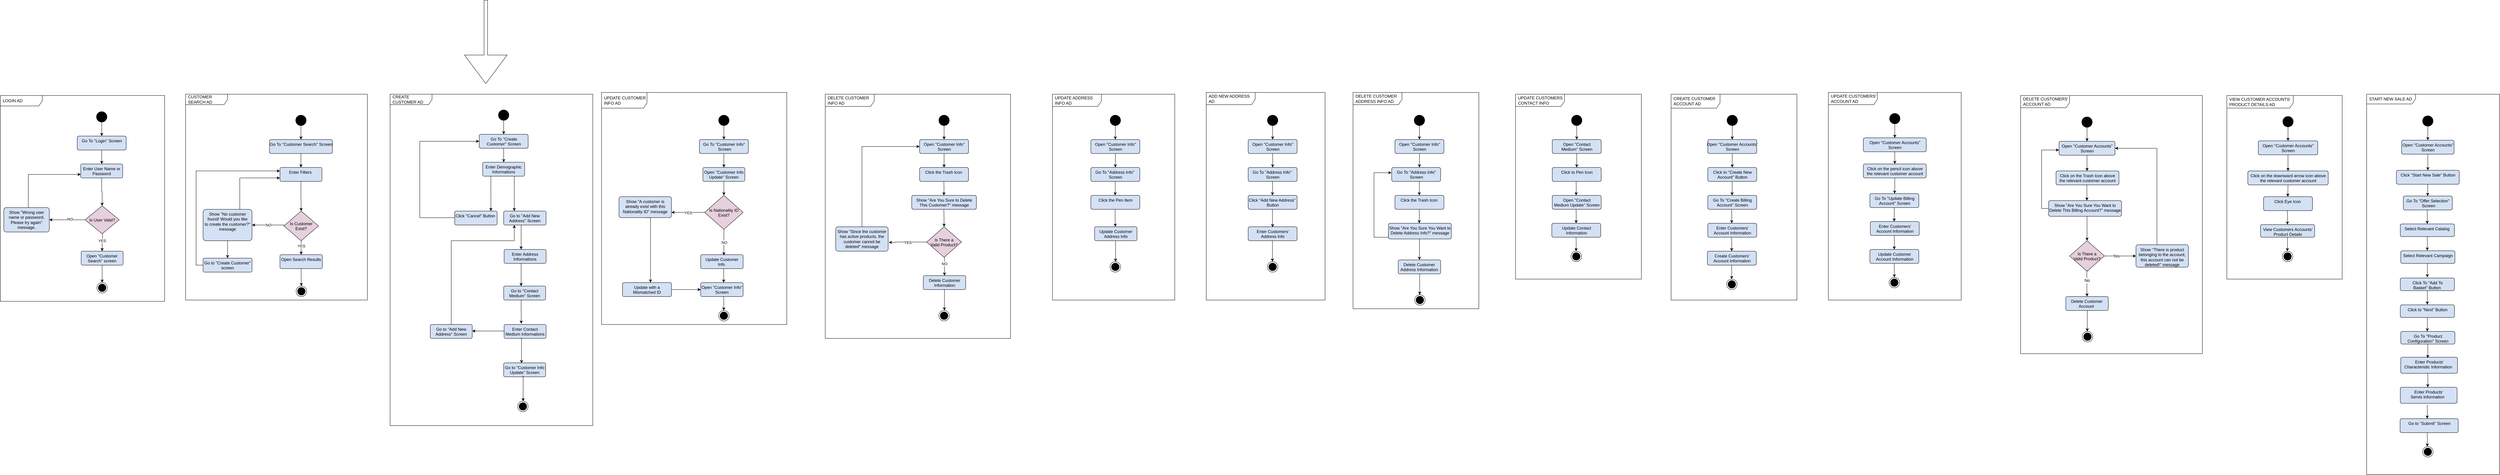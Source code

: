 <mxfile version="20.7.4" type="device"><diagram id="CB2vg6cBNnTrSrxFWBqp" name="Sayfa -1"><mxGraphModel dx="2269" dy="1343" grid="1" gridSize="10" guides="1" tooltips="1" connect="1" arrows="1" fold="1" page="1" pageScale="1" pageWidth="850" pageHeight="1100" math="0" shadow="0"><root><mxCell id="0"/><mxCell id="1" parent="0"/><mxCell id="Y3R466MK3dU_lL8lMhSQ-18" value="LOGIN AD" style="shape=umlFrame;whiteSpace=wrap;html=1;width=120;height=30;boundedLbl=1;verticalAlign=middle;align=left;spacingLeft=5;" parent="1" vertex="1"><mxGeometry x="160" y="313.75" width="470" height="590" as="geometry"/></mxCell><mxCell id="Y3R466MK3dU_lL8lMhSQ-15" value="" style="ellipse;html=1;shape=endState;fillColor=strokeColor;" parent="1" vertex="1"><mxGeometry x="436.25" y="850" width="30" height="30" as="geometry"/></mxCell><mxCell id="Y3R466MK3dU_lL8lMhSQ-34" value="" style="edgeStyle=orthogonalEdgeStyle;rounded=0;orthogonalLoop=1;jettySize=auto;html=1;" parent="1" source="Y3R466MK3dU_lL8lMhSQ-16" target="Y3R466MK3dU_lL8lMhSQ-17" edge="1"><mxGeometry relative="1" as="geometry"/></mxCell><mxCell id="Y3R466MK3dU_lL8lMhSQ-16" value="" style="ellipse;fillColor=strokeColor;" parent="1" vertex="1"><mxGeometry x="435" y="360" width="30" height="30" as="geometry"/></mxCell><mxCell id="Y3R466MK3dU_lL8lMhSQ-20" value="" style="edgeStyle=orthogonalEdgeStyle;rounded=0;orthogonalLoop=1;jettySize=auto;html=1;" parent="1" source="Y3R466MK3dU_lL8lMhSQ-17" target="Y3R466MK3dU_lL8lMhSQ-19" edge="1"><mxGeometry relative="1" as="geometry"/></mxCell><mxCell id="Y3R466MK3dU_lL8lMhSQ-17" value="Go To ''Login'' Screen" style="html=1;align=center;verticalAlign=top;rounded=1;absoluteArcSize=1;arcSize=10;dashed=0;fillColor=#D4E1F5;" parent="1" vertex="1"><mxGeometry x="380" y="430" width="140" height="40" as="geometry"/></mxCell><mxCell id="Y3R466MK3dU_lL8lMhSQ-22" value="" style="edgeStyle=orthogonalEdgeStyle;rounded=0;orthogonalLoop=1;jettySize=auto;html=1;entryX=0.5;entryY=0;entryDx=0;entryDy=0;exitX=0.5;exitY=1;exitDx=0;exitDy=0;" parent="1" source="Y3R466MK3dU_lL8lMhSQ-19" target="Y3R466MK3dU_lL8lMhSQ-26" edge="1"><mxGeometry relative="1" as="geometry"><mxPoint x="450" y="620.0" as="targetPoint"/><mxPoint x="451" y="560" as="sourcePoint"/><Array as="points"><mxPoint x="450" y="590"/><mxPoint x="451" y="590"/></Array></mxGeometry></mxCell><mxCell id="Y3R466MK3dU_lL8lMhSQ-19" value="&lt;span style=&quot;&quot;&gt;Enter User Name or Password&lt;/span&gt;" style="whiteSpace=wrap;html=1;verticalAlign=top;rounded=1;arcSize=10;dashed=0;fillColor=#D4E1F5;" parent="1" vertex="1"><mxGeometry x="390" y="510" width="120" height="40" as="geometry"/></mxCell><mxCell id="Y3R466MK3dU_lL8lMhSQ-32" value="" style="edgeStyle=orthogonalEdgeStyle;rounded=0;orthogonalLoop=1;jettySize=auto;html=1;" parent="1" source="Y3R466MK3dU_lL8lMhSQ-26" target="Y3R466MK3dU_lL8lMhSQ-31" edge="1"><mxGeometry relative="1" as="geometry"/></mxCell><mxCell id="Ehngj2QPxec7xnAod-4Q-1" value="NO" style="edgeLabel;html=1;align=center;verticalAlign=middle;resizable=0;points=[];" vertex="1" connectable="0" parent="Y3R466MK3dU_lL8lMhSQ-32"><mxGeometry x="-0.156" y="-2" relative="1" as="geometry"><mxPoint as="offset"/></mxGeometry></mxCell><mxCell id="Y3R466MK3dU_lL8lMhSQ-26" value="Is User Valid?" style="rhombus;fillColor=#E6D0DE;" parent="1" vertex="1"><mxGeometry x="402.5" y="630" width="97.5" height="80" as="geometry"/></mxCell><mxCell id="Y3R466MK3dU_lL8lMhSQ-38" value="" style="edgeStyle=orthogonalEdgeStyle;rounded=0;orthogonalLoop=1;jettySize=auto;html=1;" parent="1" source="Y3R466MK3dU_lL8lMhSQ-31" edge="1"><mxGeometry relative="1" as="geometry"><mxPoint x="390" y="540" as="targetPoint"/><Array as="points"><mxPoint x="240" y="540"/></Array></mxGeometry></mxCell><mxCell id="Y3R466MK3dU_lL8lMhSQ-31" value="&lt;span style=&quot;&quot;&gt;Show ''Wrong user name or password. Please try again'' message.&lt;/span&gt;" style="whiteSpace=wrap;html=1;verticalAlign=top;rounded=1;arcSize=10;dashed=0;fillColor=#D4E1F5;" parent="1" vertex="1"><mxGeometry x="170" y="635" width="130" height="70" as="geometry"/></mxCell><mxCell id="Y3R466MK3dU_lL8lMhSQ-27" value="Open ''Customer Search'' screen" style="whiteSpace=wrap;html=1;verticalAlign=top;rounded=1;arcSize=10;dashed=0;fillColor=#D4E1F5;" parent="1" vertex="1"><mxGeometry x="391.25" y="760" width="120" height="40" as="geometry"/></mxCell><mxCell id="Y3R466MK3dU_lL8lMhSQ-44" value="" style="edgeStyle=orthogonalEdgeStyle;rounded=0;orthogonalLoop=1;jettySize=auto;html=1;entryX=0.5;entryY=0;entryDx=0;entryDy=0;exitX=0.5;exitY=1;exitDx=0;exitDy=0;" parent="1" source="Y3R466MK3dU_lL8lMhSQ-27" target="Y3R466MK3dU_lL8lMhSQ-15" edge="1"><mxGeometry relative="1" as="geometry"><mxPoint x="461.25" y="720.0" as="sourcePoint"/><mxPoint x="461.25" y="770.0" as="targetPoint"/></mxGeometry></mxCell><mxCell id="Y3R466MK3dU_lL8lMhSQ-45" value="CUSTOMER SEARCH AD" style="shape=umlFrame;whiteSpace=wrap;html=1;width=120;height=30;boundedLbl=1;verticalAlign=middle;align=left;spacingLeft=5;" parent="1" vertex="1"><mxGeometry x="690" y="310" width="520" height="590" as="geometry"/></mxCell><mxCell id="Y3R466MK3dU_lL8lMhSQ-46" value="" style="ellipse;html=1;shape=endState;fillColor=strokeColor;" parent="1" vertex="1"><mxGeometry x="1006.25" y="860" width="30" height="30" as="geometry"/></mxCell><mxCell id="Y3R466MK3dU_lL8lMhSQ-47" value="" style="edgeStyle=orthogonalEdgeStyle;rounded=0;orthogonalLoop=1;jettySize=auto;html=1;" parent="1" source="Y3R466MK3dU_lL8lMhSQ-48" target="Y3R466MK3dU_lL8lMhSQ-50" edge="1"><mxGeometry relative="1" as="geometry"/></mxCell><mxCell id="Y3R466MK3dU_lL8lMhSQ-48" value="" style="ellipse;fillColor=strokeColor;" parent="1" vertex="1"><mxGeometry x="1005" y="370" width="30" height="30" as="geometry"/></mxCell><mxCell id="Y3R466MK3dU_lL8lMhSQ-49" value="" style="edgeStyle=orthogonalEdgeStyle;rounded=0;orthogonalLoop=1;jettySize=auto;html=1;" parent="1" source="Y3R466MK3dU_lL8lMhSQ-50" target="Y3R466MK3dU_lL8lMhSQ-52" edge="1"><mxGeometry relative="1" as="geometry"/></mxCell><mxCell id="Y3R466MK3dU_lL8lMhSQ-50" value="Go To ''Customer Search'' Screen" style="html=1;align=center;verticalAlign=top;rounded=1;absoluteArcSize=1;arcSize=10;dashed=0;fillColor=#D4E1F5;" parent="1" vertex="1"><mxGeometry x="930" y="440" width="180" height="40" as="geometry"/></mxCell><mxCell id="Y3R466MK3dU_lL8lMhSQ-51" value="" style="edgeStyle=orthogonalEdgeStyle;rounded=0;orthogonalLoop=1;jettySize=auto;html=1;entryX=0.5;entryY=0;entryDx=0;entryDy=0;" parent="1" source="Y3R466MK3dU_lL8lMhSQ-52" target="Y3R466MK3dU_lL8lMhSQ-54" edge="1"><mxGeometry relative="1" as="geometry"><mxPoint x="1020" y="630.0" as="targetPoint"/><Array as="points"><mxPoint x="1020" y="600"/><mxPoint x="1021" y="600"/></Array></mxGeometry></mxCell><mxCell id="Y3R466MK3dU_lL8lMhSQ-52" value="&lt;span style=&quot;&quot;&gt;Enter Filters&amp;nbsp;&lt;/span&gt;" style="whiteSpace=wrap;html=1;verticalAlign=top;rounded=1;arcSize=10;dashed=0;fillColor=#D4E1F5;" parent="1" vertex="1"><mxGeometry x="960" y="520" width="120" height="40" as="geometry"/></mxCell><mxCell id="Y3R466MK3dU_lL8lMhSQ-53" value="NO" style="edgeStyle=orthogonalEdgeStyle;rounded=0;orthogonalLoop=1;jettySize=auto;html=1;exitX=0;exitY=0.5;exitDx=0;exitDy=0;entryX=1;entryY=0.5;entryDx=0;entryDy=0;" parent="1" source="Y3R466MK3dU_lL8lMhSQ-54" target="Y3R466MK3dU_lL8lMhSQ-56" edge="1"><mxGeometry relative="1" as="geometry"><Array as="points"><mxPoint x="930" y="685"/><mxPoint x="930" y="685"/></Array></mxGeometry></mxCell><mxCell id="Y3R466MK3dU_lL8lMhSQ-54" value="Is Customer &#10;Exist?" style="rhombus;fillColor=#E6D0DE;" parent="1" vertex="1"><mxGeometry x="971.25" y="645" width="98.75" height="85" as="geometry"/></mxCell><mxCell id="Y3R466MK3dU_lL8lMhSQ-56" value="&lt;span style=&quot;&quot;&gt;Show ''No customer found! Would you like &lt;br&gt;to create the customer?'' message&lt;/span&gt;" style="whiteSpace=wrap;html=1;verticalAlign=top;rounded=1;arcSize=10;dashed=0;fillColor=#D4E1F5;" parent="1" vertex="1"><mxGeometry x="740" y="640" width="140" height="90" as="geometry"/></mxCell><mxCell id="Y3R466MK3dU_lL8lMhSQ-58" value="&lt;span style=&quot;&quot;&gt;Open Search Results&lt;/span&gt;" style="whiteSpace=wrap;html=1;verticalAlign=top;rounded=1;arcSize=10;dashed=0;fillColor=#D4E1F5;" parent="1" vertex="1"><mxGeometry x="960" y="770" width="121.25" height="40" as="geometry"/></mxCell><mxCell id="Y3R466MK3dU_lL8lMhSQ-60" value="" style="edgeStyle=orthogonalEdgeStyle;rounded=0;orthogonalLoop=1;jettySize=auto;html=1;entryX=0.5;entryY=0;entryDx=0;entryDy=0;exitX=0.5;exitY=1;exitDx=0;exitDy=0;" parent="1" source="Y3R466MK3dU_lL8lMhSQ-58" target="Y3R466MK3dU_lL8lMhSQ-46" edge="1"><mxGeometry relative="1" as="geometry"><mxPoint x="1031.25" y="730.0" as="sourcePoint"/><mxPoint x="1031.25" y="780.0" as="targetPoint"/><Array as="points"><mxPoint x="1021" y="830"/><mxPoint x="1021" y="830"/></Array></mxGeometry></mxCell><mxCell id="Y3R466MK3dU_lL8lMhSQ-65" value="" style="edgeStyle=orthogonalEdgeStyle;rounded=0;orthogonalLoop=1;jettySize=auto;html=1;entryX=0;entryY=0.25;entryDx=0;entryDy=0;exitX=0;exitY=0.5;exitDx=0;exitDy=0;" parent="1" source="Y3R466MK3dU_lL8lMhSQ-63" target="Y3R466MK3dU_lL8lMhSQ-52" edge="1"><mxGeometry relative="1" as="geometry"/></mxCell><mxCell id="Y3R466MK3dU_lL8lMhSQ-63" value="Go to ''Create Customer''&lt;br&gt;screen" style="whiteSpace=wrap;html=1;verticalAlign=top;rounded=1;arcSize=10;dashed=0;fillColor=#D4E1F5;" parent="1" vertex="1"><mxGeometry x="740" y="780" width="140" height="40" as="geometry"/></mxCell><mxCell id="Y3R466MK3dU_lL8lMhSQ-67" value="CREATE CUSTOMER AD" style="shape=umlFrame;whiteSpace=wrap;html=1;width=120;height=30;boundedLbl=1;verticalAlign=middle;align=left;spacingLeft=5;" parent="1" vertex="1"><mxGeometry x="1275" y="310" width="580" height="950" as="geometry"/></mxCell><mxCell id="Y3R466MK3dU_lL8lMhSQ-68" value="" style="ellipse;html=1;shape=endState;fillColor=strokeColor;" parent="1" vertex="1"><mxGeometry x="1640" y="1190" width="30" height="30" as="geometry"/></mxCell><mxCell id="Y3R466MK3dU_lL8lMhSQ-69" value="" style="edgeStyle=orthogonalEdgeStyle;rounded=0;orthogonalLoop=1;jettySize=auto;html=1;" parent="1" source="Y3R466MK3dU_lL8lMhSQ-70" target="Y3R466MK3dU_lL8lMhSQ-72" edge="1"><mxGeometry relative="1" as="geometry"/></mxCell><mxCell id="Y3R466MK3dU_lL8lMhSQ-70" value="" style="ellipse;fillColor=strokeColor;" parent="1" vertex="1"><mxGeometry x="1585" y="355" width="30" height="30" as="geometry"/></mxCell><mxCell id="Y3R466MK3dU_lL8lMhSQ-71" value="" style="edgeStyle=orthogonalEdgeStyle;rounded=0;orthogonalLoop=1;jettySize=auto;html=1;" parent="1" source="Y3R466MK3dU_lL8lMhSQ-72" target="Y3R466MK3dU_lL8lMhSQ-74" edge="1"><mxGeometry relative="1" as="geometry"/></mxCell><mxCell id="Y3R466MK3dU_lL8lMhSQ-72" value="Go To ''Create&lt;br&gt;Customer'' Screen" style="html=1;align=center;verticalAlign=top;rounded=1;absoluteArcSize=1;arcSize=10;dashed=0;fillColor=#D4E1F5;" parent="1" vertex="1"><mxGeometry x="1530" y="425" width="140" height="40" as="geometry"/></mxCell><mxCell id="Y3R466MK3dU_lL8lMhSQ-74" value="&lt;span style=&quot;&quot;&gt;Enter Demographic Informations&lt;/span&gt;" style="whiteSpace=wrap;html=1;verticalAlign=top;rounded=1;arcSize=10;dashed=0;fillColor=#D4E1F5;" parent="1" vertex="1"><mxGeometry x="1540" y="505" width="120" height="40" as="geometry"/></mxCell><mxCell id="Y3R466MK3dU_lL8lMhSQ-110" value="" style="rounded=0;orthogonalLoop=1;jettySize=auto;html=1;exitX=0.75;exitY=0;exitDx=0;exitDy=0;entryX=0;entryY=0.75;entryDx=0;entryDy=0;startArrow=none;" parent="1" source="Y3R466MK3dU_lL8lMhSQ-56" target="Y3R466MK3dU_lL8lMhSQ-52" edge="1"><mxGeometry relative="1" as="geometry"><mxPoint x="840.625" y="635" as="targetPoint"/><mxPoint x="820" y="560" as="sourcePoint"/><Array as="points"><mxPoint x="845" y="550"/></Array></mxGeometry></mxCell><mxCell id="Y3R466MK3dU_lL8lMhSQ-115" value="" style="edgeStyle=orthogonalEdgeStyle;rounded=0;orthogonalLoop=1;jettySize=auto;html=1;entryX=0.5;entryY=0;entryDx=0;entryDy=0;exitX=0.5;exitY=1;exitDx=0;exitDy=0;" parent="1" source="Y3R466MK3dU_lL8lMhSQ-54" target="Y3R466MK3dU_lL8lMhSQ-58" edge="1"><mxGeometry relative="1" as="geometry"><mxPoint x="1110.625" y="810" as="targetPoint"/><mxPoint x="1110" y="725" as="sourcePoint"/><Array as="points"><mxPoint x="1021" y="765"/><mxPoint x="1021" y="770"/></Array></mxGeometry></mxCell><mxCell id="Y3R466MK3dU_lL8lMhSQ-116" value="YES" style="edgeLabel;html=1;align=center;verticalAlign=middle;resizable=0;points=[];" parent="Y3R466MK3dU_lL8lMhSQ-115" vertex="1" connectable="0"><mxGeometry x="-0.338" relative="1" as="geometry"><mxPoint y="2" as="offset"/></mxGeometry></mxCell><mxCell id="Y3R466MK3dU_lL8lMhSQ-117" value="" style="edgeStyle=orthogonalEdgeStyle;rounded=0;orthogonalLoop=1;jettySize=auto;html=1;entryX=0.5;entryY=0;entryDx=0;entryDy=0;exitX=0.5;exitY=1;exitDx=0;exitDy=0;" parent="1" source="Y3R466MK3dU_lL8lMhSQ-56" target="Y3R466MK3dU_lL8lMhSQ-63" edge="1"><mxGeometry relative="1" as="geometry"><mxPoint x="1030.625" y="780" as="targetPoint"/><mxPoint x="1030.625" y="740" as="sourcePoint"/><Array as="points"><mxPoint x="810" y="770"/><mxPoint x="810" y="770"/></Array></mxGeometry></mxCell><mxCell id="Y3R466MK3dU_lL8lMhSQ-120" value="Go to ''Add New Address'' Screen" style="whiteSpace=wrap;html=1;verticalAlign=top;rounded=1;arcSize=10;dashed=0;fillColor=#D4E1F5;" parent="1" vertex="1"><mxGeometry x="1600.01" y="645" width="121.25" height="40" as="geometry"/></mxCell><mxCell id="Y3R466MK3dU_lL8lMhSQ-144" value="&lt;span style=&quot;&quot;&gt;Enter Address Informations&lt;/span&gt;" style="whiteSpace=wrap;html=1;verticalAlign=top;rounded=1;arcSize=10;dashed=0;fillColor=#D4E1F5;" parent="1" vertex="1"><mxGeometry x="1601.26" y="755" width="120" height="40" as="geometry"/></mxCell><mxCell id="Y3R466MK3dU_lL8lMhSQ-145" value="" style="edgeStyle=orthogonalEdgeStyle;rounded=0;orthogonalLoop=1;jettySize=auto;html=1;exitX=0.75;exitY=1;exitDx=0;exitDy=0;" parent="1" edge="1"><mxGeometry relative="1" as="geometry"><mxPoint x="1650" y="755" as="targetPoint"/><Array as="points"><mxPoint x="1650" y="707"/></Array><mxPoint x="1650" y="685" as="sourcePoint"/></mxGeometry></mxCell><mxCell id="Y3R466MK3dU_lL8lMhSQ-147" value="" style="edgeStyle=orthogonalEdgeStyle;rounded=0;orthogonalLoop=1;jettySize=auto;html=1;exitX=0.75;exitY=1;exitDx=0;exitDy=0;" parent="1" edge="1"><mxGeometry relative="1" as="geometry"><mxPoint x="1650" y="860" as="targetPoint"/><Array as="points"><mxPoint x="1650" y="817"/></Array><mxPoint x="1650" y="795" as="sourcePoint"/></mxGeometry></mxCell><mxCell id="Y3R466MK3dU_lL8lMhSQ-149" value="&lt;span style=&quot;&quot;&gt;Go to ''Contact Medium'' Screen&lt;/span&gt;" style="whiteSpace=wrap;html=1;verticalAlign=top;rounded=1;arcSize=10;dashed=0;fillColor=#D4E1F5;" parent="1" vertex="1"><mxGeometry x="1600" y="860" width="120" height="40" as="geometry"/></mxCell><mxCell id="Y3R466MK3dU_lL8lMhSQ-150" value="&lt;span style=&quot;&quot;&gt;Enter Contact Medium Informations&lt;/span&gt;" style="whiteSpace=wrap;html=1;verticalAlign=top;rounded=1;arcSize=10;dashed=0;fillColor=#D4E1F5;" parent="1" vertex="1"><mxGeometry x="1601.26" y="970" width="120" height="40" as="geometry"/></mxCell><mxCell id="Y3R466MK3dU_lL8lMhSQ-151" value="" style="edgeStyle=orthogonalEdgeStyle;rounded=0;orthogonalLoop=1;jettySize=auto;html=1;exitX=0.75;exitY=1;exitDx=0;exitDy=0;entryX=0.409;entryY=-0.054;entryDx=0;entryDy=0;entryPerimeter=0;" parent="1" target="Y3R466MK3dU_lL8lMhSQ-150" edge="1"><mxGeometry relative="1" as="geometry"><mxPoint x="1650" y="965" as="targetPoint"/><Array as="points"><mxPoint x="1650" y="922"/></Array><mxPoint x="1650" y="900" as="sourcePoint"/></mxGeometry></mxCell><mxCell id="Y3R466MK3dU_lL8lMhSQ-153" value="" style="edgeStyle=orthogonalEdgeStyle;rounded=0;orthogonalLoop=1;jettySize=auto;html=1;exitX=0;exitY=0.5;exitDx=0;exitDy=0;entryX=1;entryY=0.5;entryDx=0;entryDy=0;" parent="1" edge="1"><mxGeometry relative="1" as="geometry"><mxPoint x="1601.25" y="991.25" as="sourcePoint"/><mxPoint x="1510" y="988.75" as="targetPoint"/><Array as="points"><mxPoint x="1560" y="988.75"/><mxPoint x="1560" y="988.75"/></Array></mxGeometry></mxCell><mxCell id="Y3R466MK3dU_lL8lMhSQ-155" value="" style="edgeStyle=orthogonalEdgeStyle;rounded=0;orthogonalLoop=1;jettySize=auto;html=1;exitX=0.403;exitY=0.979;exitDx=0;exitDy=0;entryX=0.425;entryY=0.029;entryDx=0;entryDy=0;entryPerimeter=0;exitPerimeter=0;" parent="1" source="Y3R466MK3dU_lL8lMhSQ-150" target="Y3R466MK3dU_lL8lMhSQ-159" edge="1"><mxGeometry relative="1" as="geometry"><mxPoint x="1651" y="1075" as="targetPoint"/><mxPoint x="1650.625" y="1030" as="sourcePoint"/><Array as="points"><mxPoint x="1651" y="1009"/></Array></mxGeometry></mxCell><mxCell id="Y3R466MK3dU_lL8lMhSQ-157" value="&lt;span style=&quot;&quot;&gt;Go to ''Add New Address'' Screen&lt;/span&gt;" style="whiteSpace=wrap;html=1;verticalAlign=top;rounded=1;arcSize=10;dashed=0;fillColor=#D4E1F5;" parent="1" vertex="1"><mxGeometry x="1390" y="970" width="120" height="40" as="geometry"/></mxCell><mxCell id="Y3R466MK3dU_lL8lMhSQ-158" value="" style="edgeStyle=orthogonalEdgeStyle;rounded=0;orthogonalLoop=1;jettySize=auto;html=1;entryX=0.25;entryY=1;entryDx=0;entryDy=0;exitX=0.5;exitY=0;exitDx=0;exitDy=0;" parent="1" source="Y3R466MK3dU_lL8lMhSQ-157" target="Y3R466MK3dU_lL8lMhSQ-120" edge="1"><mxGeometry relative="1" as="geometry"><mxPoint x="1270" y="970" as="sourcePoint"/><mxPoint x="1490" y="710" as="targetPoint"/><Array as="points"><mxPoint x="1450" y="730"/><mxPoint x="1630" y="730"/></Array></mxGeometry></mxCell><mxCell id="Y3R466MK3dU_lL8lMhSQ-159" value="Go to ''Customer Info Update'' Screen" style="whiteSpace=wrap;html=1;verticalAlign=top;rounded=1;arcSize=10;dashed=0;fillColor=#D4E1F5;" parent="1" vertex="1"><mxGeometry x="1600" y="1080" width="120" height="40" as="geometry"/></mxCell><mxCell id="Y3R466MK3dU_lL8lMhSQ-160" value="" style="edgeStyle=orthogonalEdgeStyle;rounded=0;orthogonalLoop=1;jettySize=auto;html=1;exitX=0.403;exitY=0.979;exitDx=0;exitDy=0;entryX=0.425;entryY=0.029;entryDx=0;entryDy=0;entryPerimeter=0;exitPerimeter=0;" parent="1" edge="1"><mxGeometry relative="1" as="geometry"><mxPoint x="1655.69" y="1190" as="targetPoint"/><mxPoint x="1654.31" y="1118.0" as="sourcePoint"/><Array as="points"><mxPoint x="1655.69" y="1117.84"/></Array></mxGeometry></mxCell><mxCell id="Y3R466MK3dU_lL8lMhSQ-166" value="" style="edgeStyle=orthogonalEdgeStyle;rounded=0;orthogonalLoop=1;jettySize=auto;html=1;exitX=0;exitY=0.5;exitDx=0;exitDy=0;entryX=0;entryY=0.5;entryDx=0;entryDy=0;" parent="1" source="PmdNlRXi2ZggqM3mpliL-271" target="Y3R466MK3dU_lL8lMhSQ-72" edge="1"><mxGeometry relative="1" as="geometry"><mxPoint x="1360.155" y="480" as="targetPoint"/><Array as="points"><mxPoint x="1360" y="664"/><mxPoint x="1360" y="445"/></Array><mxPoint x="1370.625" y="483.75" as="sourcePoint"/></mxGeometry></mxCell><mxCell id="Y3R466MK3dU_lL8lMhSQ-190" value="UPDATE CUSTOMER INFO AD" style="shape=umlFrame;whiteSpace=wrap;html=1;width=130;height=45;boundedLbl=1;verticalAlign=middle;align=left;spacingLeft=5;" parent="1" vertex="1"><mxGeometry x="1880" y="305" width="530" height="665" as="geometry"/></mxCell><mxCell id="Y3R466MK3dU_lL8lMhSQ-191" value="" style="ellipse;html=1;shape=endState;fillColor=strokeColor;" parent="1" vertex="1"><mxGeometry x="2215" y="930" width="30" height="30" as="geometry"/></mxCell><mxCell id="Y3R466MK3dU_lL8lMhSQ-192" value="" style="edgeStyle=orthogonalEdgeStyle;rounded=0;orthogonalLoop=1;jettySize=auto;html=1;" parent="1" source="Y3R466MK3dU_lL8lMhSQ-193" target="Y3R466MK3dU_lL8lMhSQ-195" edge="1"><mxGeometry relative="1" as="geometry"/></mxCell><mxCell id="Y3R466MK3dU_lL8lMhSQ-193" value="" style="ellipse;fillColor=strokeColor;" parent="1" vertex="1"><mxGeometry x="2215" y="370" width="30" height="30" as="geometry"/></mxCell><mxCell id="Y3R466MK3dU_lL8lMhSQ-194" value="" style="edgeStyle=orthogonalEdgeStyle;rounded=0;orthogonalLoop=1;jettySize=auto;html=1;" parent="1" source="Y3R466MK3dU_lL8lMhSQ-195" target="Y3R466MK3dU_lL8lMhSQ-197" edge="1"><mxGeometry relative="1" as="geometry"/></mxCell><mxCell id="Y3R466MK3dU_lL8lMhSQ-195" value="Go To ''Customer Info''&lt;br&gt;&amp;nbsp;Screen" style="html=1;align=center;verticalAlign=top;rounded=1;absoluteArcSize=1;arcSize=10;dashed=0;fillColor=#D4E1F5;" parent="1" vertex="1"><mxGeometry x="2160" y="440" width="140" height="40" as="geometry"/></mxCell><mxCell id="Y3R466MK3dU_lL8lMhSQ-196" value="" style="edgeStyle=orthogonalEdgeStyle;rounded=0;orthogonalLoop=1;jettySize=auto;html=1;" parent="1" source="Y3R466MK3dU_lL8lMhSQ-197" edge="1"><mxGeometry relative="1" as="geometry"><mxPoint x="2230" y="600" as="targetPoint"/><Array as="points"><mxPoint x="2230" y="600"/><mxPoint x="2230" y="600"/></Array></mxGeometry></mxCell><mxCell id="Y3R466MK3dU_lL8lMhSQ-197" value="Open ''Customer Info Update'' Screen" style="whiteSpace=wrap;html=1;verticalAlign=top;rounded=1;arcSize=10;dashed=0;fillColor=#D4E1F5;" parent="1" vertex="1"><mxGeometry x="2170" y="520" width="120" height="40" as="geometry"/></mxCell><mxCell id="Y3R466MK3dU_lL8lMhSQ-198" value="" style="edgeStyle=orthogonalEdgeStyle;rounded=0;orthogonalLoop=1;jettySize=auto;html=1;exitX=0;exitY=0.5;exitDx=0;exitDy=0;entryX=1;entryY=0.75;entryDx=0;entryDy=0;" parent="1" source="Y3R466MK3dU_lL8lMhSQ-200" target="Y3R466MK3dU_lL8lMhSQ-201" edge="1"><mxGeometry relative="1" as="geometry"><Array as="points"/></mxGeometry></mxCell><mxCell id="Y3R466MK3dU_lL8lMhSQ-199" value="YES" style="edgeLabel;html=1;align=center;verticalAlign=middle;resizable=0;points=[];" parent="Y3R466MK3dU_lL8lMhSQ-198" vertex="1" connectable="0"><mxGeometry x="-0.01" y="1" relative="1" as="geometry"><mxPoint as="offset"/></mxGeometry></mxCell><mxCell id="Y3R466MK3dU_lL8lMhSQ-200" value="Is Nationality ID &#10;Exist?" style="rhombus;fillColor=#E6D0DE;" parent="1" vertex="1"><mxGeometry x="2175" y="600" width="110" height="97.5" as="geometry"/></mxCell><mxCell id="Y3R466MK3dU_lL8lMhSQ-201" value="Show &quot;A customer is already exist with this Nationality ID&quot; message" style="whiteSpace=wrap;html=1;verticalAlign=top;rounded=1;arcSize=10;dashed=0;fillColor=#D4E1F5;" parent="1" vertex="1"><mxGeometry x="1930" y="603.75" width="150" height="60" as="geometry"/></mxCell><mxCell id="Y3R466MK3dU_lL8lMhSQ-202" value="&lt;span style=&quot;&quot;&gt;Open ''Customer Info'' Screen&lt;/span&gt;" style="whiteSpace=wrap;html=1;verticalAlign=top;rounded=1;arcSize=10;dashed=0;fillColor=#D4E1F5;" parent="1" vertex="1"><mxGeometry x="2163.75" y="850" width="121.25" height="40" as="geometry"/></mxCell><mxCell id="Y3R466MK3dU_lL8lMhSQ-205" value="Update with a Mismatched ID" style="whiteSpace=wrap;html=1;verticalAlign=top;rounded=1;arcSize=10;dashed=0;fillColor=#D4E1F5;" parent="1" vertex="1"><mxGeometry x="1940" y="850" width="140" height="40" as="geometry"/></mxCell><mxCell id="Y3R466MK3dU_lL8lMhSQ-211" value="" style="edgeStyle=orthogonalEdgeStyle;rounded=0;orthogonalLoop=1;jettySize=auto;html=1;exitX=0.5;exitY=1;exitDx=0;exitDy=0;" parent="1" source="Y3R466MK3dU_lL8lMhSQ-201" edge="1"><mxGeometry relative="1" as="geometry"><mxPoint x="2020" y="850" as="targetPoint"/><mxPoint x="2240.625" y="740" as="sourcePoint"/><Array as="points"><mxPoint x="2020" y="770"/><mxPoint x="2020" y="770"/></Array></mxGeometry></mxCell><mxCell id="Y3R466MK3dU_lL8lMhSQ-214" value="" style="edgeStyle=orthogonalEdgeStyle;rounded=0;orthogonalLoop=1;jettySize=auto;html=1;entryX=0;entryY=0.5;entryDx=0;entryDy=0;exitX=1;exitY=0.5;exitDx=0;exitDy=0;" parent="1" source="Y3R466MK3dU_lL8lMhSQ-205" target="Y3R466MK3dU_lL8lMhSQ-202" edge="1"><mxGeometry x="-0.964" y="-40" relative="1" as="geometry"><mxPoint x="2100" y="880" as="targetPoint"/><mxPoint x="2100" y="800" as="sourcePoint"/><Array as="points"><mxPoint x="2140" y="870"/><mxPoint x="2140" y="870"/></Array><mxPoint as="offset"/></mxGeometry></mxCell><mxCell id="PmdNlRXi2ZggqM3mpliL-3" value="&lt;font style=&quot;font-size: 12px;&quot;&gt;DELETE CUSTOMER INFO AD&lt;/font&gt;" style="shape=umlFrame;whiteSpace=wrap;html=1;width=140;height=35;boundedLbl=1;verticalAlign=middle;align=left;spacingLeft=5;" parent="1" vertex="1"><mxGeometry x="2520" y="310" width="530" height="700" as="geometry"/></mxCell><mxCell id="PmdNlRXi2ZggqM3mpliL-4" value="" style="ellipse;html=1;shape=endState;fillColor=strokeColor;" parent="1" vertex="1"><mxGeometry x="2845" y="930" width="30" height="30" as="geometry"/></mxCell><mxCell id="PmdNlRXi2ZggqM3mpliL-5" value="" style="edgeStyle=orthogonalEdgeStyle;rounded=0;orthogonalLoop=1;jettySize=auto;html=1;" parent="1" source="PmdNlRXi2ZggqM3mpliL-6" target="PmdNlRXi2ZggqM3mpliL-8" edge="1"><mxGeometry relative="1" as="geometry"/></mxCell><mxCell id="PmdNlRXi2ZggqM3mpliL-6" value="" style="ellipse;fillColor=strokeColor;" parent="1" vertex="1"><mxGeometry x="2845" y="370" width="30" height="30" as="geometry"/></mxCell><mxCell id="PmdNlRXi2ZggqM3mpliL-7" value="" style="edgeStyle=orthogonalEdgeStyle;rounded=0;orthogonalLoop=1;jettySize=auto;html=1;" parent="1" source="PmdNlRXi2ZggqM3mpliL-8" edge="1"><mxGeometry relative="1" as="geometry"><mxPoint x="2860" y="520" as="targetPoint"/></mxGeometry></mxCell><mxCell id="PmdNlRXi2ZggqM3mpliL-8" value="Open ''Customer Info''&lt;br&gt;Screen" style="html=1;align=center;verticalAlign=top;rounded=1;absoluteArcSize=1;arcSize=10;dashed=0;fillColor=#D4E1F5;" parent="1" vertex="1"><mxGeometry x="2790" y="440" width="140" height="40" as="geometry"/></mxCell><mxCell id="PmdNlRXi2ZggqM3mpliL-11" value="" style="edgeStyle=orthogonalEdgeStyle;rounded=0;orthogonalLoop=1;jettySize=auto;html=1;exitX=0;exitY=0.5;exitDx=0;exitDy=0;entryX=1.012;entryY=0.641;entryDx=0;entryDy=0;entryPerimeter=0;" parent="1" source="PmdNlRXi2ZggqM3mpliL-13" target="PmdNlRXi2ZggqM3mpliL-14" edge="1"><mxGeometry relative="1" as="geometry"><Array as="points"><mxPoint x="2720" y="734"/><mxPoint x="2720" y="735"/></Array></mxGeometry></mxCell><mxCell id="PmdNlRXi2ZggqM3mpliL-12" value="YES" style="edgeLabel;html=1;align=center;verticalAlign=middle;resizable=0;points=[];" parent="PmdNlRXi2ZggqM3mpliL-11" vertex="1" connectable="0"><mxGeometry x="-0.01" y="1" relative="1" as="geometry"><mxPoint as="offset"/></mxGeometry></mxCell><mxCell id="PmdNlRXi2ZggqM3mpliL-13" value="Is There a &#10;Valid Product?" style="rhombus;fillColor=#E6D0DE;" parent="1" vertex="1"><mxGeometry x="2810.31" y="690" width="99.37" height="87.5" as="geometry"/></mxCell><mxCell id="PmdNlRXi2ZggqM3mpliL-14" value="Show &quot;Since the customer has active products, the customer cannot be deleted&quot; message" style="whiteSpace=wrap;html=1;verticalAlign=top;rounded=1;arcSize=10;dashed=0;fillColor=#D4E1F5;" parent="1" vertex="1"><mxGeometry x="2550" y="690" width="150" height="70" as="geometry"/></mxCell><mxCell id="PmdNlRXi2ZggqM3mpliL-15" value="&lt;span style=&quot;&quot;&gt;Delete Customer Information&lt;/span&gt;" style="whiteSpace=wrap;html=1;verticalAlign=top;rounded=1;arcSize=10;dashed=0;fillColor=#D4E1F5;" parent="1" vertex="1"><mxGeometry x="2800.63" y="830" width="121.25" height="40" as="geometry"/></mxCell><mxCell id="PmdNlRXi2ZggqM3mpliL-17" value="" style="edgeStyle=orthogonalEdgeStyle;rounded=0;orthogonalLoop=1;jettySize=auto;html=1;entryX=0.5;entryY=0;entryDx=0;entryDy=0;exitX=0.5;exitY=1;exitDx=0;exitDy=0;" parent="1" source="PmdNlRXi2ZggqM3mpliL-13" target="PmdNlRXi2ZggqM3mpliL-15" edge="1"><mxGeometry relative="1" as="geometry"><mxPoint x="2950.625" y="860" as="targetPoint"/><mxPoint x="2950" y="775" as="sourcePoint"/><Array as="points"><mxPoint x="2861" y="815"/><mxPoint x="2861" y="820"/></Array></mxGeometry></mxCell><mxCell id="PmdNlRXi2ZggqM3mpliL-18" value="NO" style="edgeLabel;html=1;align=center;verticalAlign=middle;resizable=0;points=[];" parent="PmdNlRXi2ZggqM3mpliL-17" vertex="1" connectable="0"><mxGeometry x="-0.338" relative="1" as="geometry"><mxPoint y="2" as="offset"/></mxGeometry></mxCell><mxCell id="PmdNlRXi2ZggqM3mpliL-21" value="" style="edgeStyle=orthogonalEdgeStyle;rounded=0;orthogonalLoop=1;jettySize=auto;html=1;" parent="1" edge="1"><mxGeometry x="1" y="110" relative="1" as="geometry"><mxPoint x="2861" y="930" as="targetPoint"/><Array as="points"><mxPoint x="2860.95" y="930"/><mxPoint x="2860.95" y="930"/></Array><mxPoint x="2860.95" y="870" as="sourcePoint"/><mxPoint y="10" as="offset"/></mxGeometry></mxCell><mxCell id="PmdNlRXi2ZggqM3mpliL-22" value="" style="edgeStyle=orthogonalEdgeStyle;rounded=0;orthogonalLoop=1;jettySize=auto;html=1;entryX=0;entryY=0.5;entryDx=0;entryDy=0;exitX=0.5;exitY=0;exitDx=0;exitDy=0;" parent="1" source="PmdNlRXi2ZggqM3mpliL-14" target="PmdNlRXi2ZggqM3mpliL-8" edge="1"><mxGeometry x="-0.478" y="120" relative="1" as="geometry"><mxPoint x="2675.0" y="505" as="targetPoint"/><mxPoint x="2650.0" y="435" as="sourcePoint"/><Array as="points"><mxPoint x="2625" y="460"/></Array><mxPoint x="-120" y="-120" as="offset"/></mxGeometry></mxCell><mxCell id="PmdNlRXi2ZggqM3mpliL-23" value="Click the Trash Icon&amp;nbsp;" style="html=1;align=center;verticalAlign=top;rounded=1;absoluteArcSize=1;arcSize=10;dashed=0;fillColor=#D4E1F5;" parent="1" vertex="1"><mxGeometry x="2790" y="520" width="140" height="40" as="geometry"/></mxCell><mxCell id="PmdNlRXi2ZggqM3mpliL-24" value="Show ''Are You Sure to Delete &lt;br&gt;This Customer?'' message" style="html=1;align=center;verticalAlign=top;rounded=1;absoluteArcSize=1;arcSize=10;dashed=0;fillColor=#D4E1F5;" parent="1" vertex="1"><mxGeometry x="2767.5" y="600" width="184.99" height="40" as="geometry"/></mxCell><mxCell id="PmdNlRXi2ZggqM3mpliL-28" value="" style="edgeStyle=orthogonalEdgeStyle;rounded=0;orthogonalLoop=1;jettySize=auto;html=1;" parent="1" edge="1"><mxGeometry relative="1" as="geometry"><mxPoint x="2859.36" y="560" as="sourcePoint"/><mxPoint x="2859.36" y="600" as="targetPoint"/></mxGeometry></mxCell><mxCell id="PmdNlRXi2ZggqM3mpliL-29" value="" style="edgeStyle=orthogonalEdgeStyle;rounded=0;orthogonalLoop=1;jettySize=auto;html=1;entryX=0.5;entryY=0;entryDx=0;entryDy=0;" parent="1" target="PmdNlRXi2ZggqM3mpliL-13" edge="1"><mxGeometry relative="1" as="geometry"><mxPoint x="2859.36" y="640.0" as="sourcePoint"/><mxPoint x="2859.36" y="680.0" as="targetPoint"/></mxGeometry></mxCell><mxCell id="PmdNlRXi2ZggqM3mpliL-30" value="&lt;font style=&quot;font-size: 12px;&quot;&gt;UPDATE ADDRESS INFO AD&lt;/font&gt;" style="shape=umlFrame;whiteSpace=wrap;html=1;width=140;height=35;boundedLbl=1;verticalAlign=middle;align=left;spacingLeft=5;" parent="1" vertex="1"><mxGeometry x="3170" y="310" width="350" height="590" as="geometry"/></mxCell><mxCell id="PmdNlRXi2ZggqM3mpliL-31" value="" style="ellipse;html=1;shape=endState;fillColor=strokeColor;" parent="1" vertex="1"><mxGeometry x="3335" y="790" width="30" height="30" as="geometry"/></mxCell><mxCell id="PmdNlRXi2ZggqM3mpliL-32" value="" style="edgeStyle=orthogonalEdgeStyle;rounded=0;orthogonalLoop=1;jettySize=auto;html=1;" parent="1" source="PmdNlRXi2ZggqM3mpliL-33" target="PmdNlRXi2ZggqM3mpliL-35" edge="1"><mxGeometry relative="1" as="geometry"/></mxCell><mxCell id="PmdNlRXi2ZggqM3mpliL-33" value="" style="ellipse;fillColor=strokeColor;" parent="1" vertex="1"><mxGeometry x="3335.01" y="370" width="30" height="30" as="geometry"/></mxCell><mxCell id="PmdNlRXi2ZggqM3mpliL-34" value="" style="edgeStyle=orthogonalEdgeStyle;rounded=0;orthogonalLoop=1;jettySize=auto;html=1;" parent="1" source="PmdNlRXi2ZggqM3mpliL-35" edge="1"><mxGeometry relative="1" as="geometry"><mxPoint x="3350.01" y="520" as="targetPoint"/></mxGeometry></mxCell><mxCell id="PmdNlRXi2ZggqM3mpliL-35" value="Open ''Customer Info''&lt;br&gt;Screen" style="html=1;align=center;verticalAlign=top;rounded=1;absoluteArcSize=1;arcSize=10;dashed=0;fillColor=#D4E1F5;" parent="1" vertex="1"><mxGeometry x="3280.01" y="440" width="140" height="40" as="geometry"/></mxCell><mxCell id="PmdNlRXi2ZggqM3mpliL-43" value="" style="edgeStyle=orthogonalEdgeStyle;rounded=0;orthogonalLoop=1;jettySize=auto;html=1;" parent="1" edge="1"><mxGeometry x="1" y="110" relative="1" as="geometry"><mxPoint x="3350.77" y="790" as="targetPoint"/><Array as="points"><mxPoint x="3350.72" y="790"/><mxPoint x="3350.72" y="790"/></Array><mxPoint x="3350.72" y="730" as="sourcePoint"/><mxPoint y="10" as="offset"/></mxGeometry></mxCell><mxCell id="PmdNlRXi2ZggqM3mpliL-45" value="Go To ''Address Info''&amp;nbsp;&lt;br&gt;Screen" style="html=1;align=center;verticalAlign=top;rounded=1;absoluteArcSize=1;arcSize=10;dashed=0;fillColor=#D4E1F5;" parent="1" vertex="1"><mxGeometry x="3280.01" y="520" width="140" height="40" as="geometry"/></mxCell><mxCell id="PmdNlRXi2ZggqM3mpliL-46" value="Click the Pen Item" style="html=1;align=center;verticalAlign=top;rounded=1;absoluteArcSize=1;arcSize=10;dashed=0;fillColor=#D4E1F5;" parent="1" vertex="1"><mxGeometry x="3280" y="600" width="140" height="40" as="geometry"/></mxCell><mxCell id="PmdNlRXi2ZggqM3mpliL-47" value="" style="edgeStyle=orthogonalEdgeStyle;rounded=0;orthogonalLoop=1;jettySize=auto;html=1;" parent="1" edge="1"><mxGeometry relative="1" as="geometry"><mxPoint x="3349.37" y="560" as="sourcePoint"/><mxPoint x="3349.37" y="600" as="targetPoint"/></mxGeometry></mxCell><mxCell id="PmdNlRXi2ZggqM3mpliL-48" value="" style="edgeStyle=orthogonalEdgeStyle;rounded=0;orthogonalLoop=1;jettySize=auto;html=1;entryX=0.5;entryY=0;entryDx=0;entryDy=0;" parent="1" edge="1"><mxGeometry relative="1" as="geometry"><mxPoint x="3349.37" y="640.0" as="sourcePoint"/><mxPoint x="3350.005" y="690" as="targetPoint"/><Array as="points"><mxPoint x="3349.01" y="665"/></Array></mxGeometry></mxCell><mxCell id="PmdNlRXi2ZggqM3mpliL-49" value="&lt;span style=&quot;&quot;&gt;Update Customer Address Info&lt;/span&gt;" style="whiteSpace=wrap;html=1;verticalAlign=top;rounded=1;arcSize=10;dashed=0;fillColor=#D4E1F5;" parent="1" vertex="1"><mxGeometry x="3290.64" y="690" width="121.25" height="40" as="geometry"/></mxCell><mxCell id="PmdNlRXi2ZggqM3mpliL-70" value="&lt;font style=&quot;font-size: 12px;&quot;&gt;ADD NEW ADDRESS AD&lt;/font&gt;" style="shape=umlFrame;whiteSpace=wrap;html=1;width=140;height=35;boundedLbl=1;verticalAlign=middle;align=left;spacingLeft=5;" parent="1" vertex="1"><mxGeometry x="3610" y="305" width="340" height="595" as="geometry"/></mxCell><mxCell id="PmdNlRXi2ZggqM3mpliL-71" value="" style="ellipse;html=1;shape=endState;fillColor=strokeColor;" parent="1" vertex="1"><mxGeometry x="3785" y="790" width="30" height="30" as="geometry"/></mxCell><mxCell id="PmdNlRXi2ZggqM3mpliL-72" value="" style="edgeStyle=orthogonalEdgeStyle;rounded=0;orthogonalLoop=1;jettySize=auto;html=1;" parent="1" source="PmdNlRXi2ZggqM3mpliL-73" target="PmdNlRXi2ZggqM3mpliL-75" edge="1"><mxGeometry relative="1" as="geometry"/></mxCell><mxCell id="PmdNlRXi2ZggqM3mpliL-73" value="" style="ellipse;fillColor=strokeColor;" parent="1" vertex="1"><mxGeometry x="3785.01" y="370" width="30" height="30" as="geometry"/></mxCell><mxCell id="PmdNlRXi2ZggqM3mpliL-74" value="" style="edgeStyle=orthogonalEdgeStyle;rounded=0;orthogonalLoop=1;jettySize=auto;html=1;" parent="1" source="PmdNlRXi2ZggqM3mpliL-75" edge="1"><mxGeometry relative="1" as="geometry"><mxPoint x="3800.01" y="520" as="targetPoint"/></mxGeometry></mxCell><mxCell id="PmdNlRXi2ZggqM3mpliL-75" value="Open ''Customer Info''&lt;br&gt;Screen" style="html=1;align=center;verticalAlign=top;rounded=1;absoluteArcSize=1;arcSize=10;dashed=0;fillColor=#D4E1F5;" parent="1" vertex="1"><mxGeometry x="3730.01" y="440" width="140" height="40" as="geometry"/></mxCell><mxCell id="PmdNlRXi2ZggqM3mpliL-83" value="" style="edgeStyle=orthogonalEdgeStyle;rounded=0;orthogonalLoop=1;jettySize=auto;html=1;" parent="1" edge="1"><mxGeometry x="1" y="110" relative="1" as="geometry"><mxPoint x="3799.43" y="790.0" as="targetPoint"/><Array as="points"><mxPoint x="3799.38" y="790"/><mxPoint x="3799.38" y="790"/></Array><mxPoint x="3799.38" y="730.0" as="sourcePoint"/><mxPoint y="10" as="offset"/></mxGeometry></mxCell><mxCell id="PmdNlRXi2ZggqM3mpliL-86" value="Click ''Add New Address''&amp;nbsp;&lt;br&gt;Button" style="html=1;align=center;verticalAlign=top;rounded=1;absoluteArcSize=1;arcSize=10;dashed=0;fillColor=#D4E1F5;" parent="1" vertex="1"><mxGeometry x="3730" y="600" width="140" height="40" as="geometry"/></mxCell><mxCell id="PmdNlRXi2ZggqM3mpliL-87" value="" style="edgeStyle=orthogonalEdgeStyle;rounded=0;orthogonalLoop=1;jettySize=auto;html=1;" parent="1" edge="1"><mxGeometry relative="1" as="geometry"><mxPoint x="3799.37" y="560" as="sourcePoint"/><mxPoint x="3799.37" y="600" as="targetPoint"/></mxGeometry></mxCell><mxCell id="PmdNlRXi2ZggqM3mpliL-88" value="" style="edgeStyle=orthogonalEdgeStyle;rounded=0;orthogonalLoop=1;jettySize=auto;html=1;entryX=0.5;entryY=0;entryDx=0;entryDy=0;" parent="1" edge="1"><mxGeometry relative="1" as="geometry"><mxPoint x="3799.37" y="640.0" as="sourcePoint"/><mxPoint x="3799.995" y="691.25" as="targetPoint"/><Array as="points"><mxPoint x="3799.01" y="666"/></Array></mxGeometry></mxCell><mxCell id="PmdNlRXi2ZggqM3mpliL-90" value="Go To ''Address Info''&amp;nbsp;&lt;br&gt;Screen" style="html=1;align=center;verticalAlign=top;rounded=1;absoluteArcSize=1;arcSize=10;dashed=0;fillColor=#D4E1F5;" parent="1" vertex="1"><mxGeometry x="3730" y="520" width="140" height="40" as="geometry"/></mxCell><mxCell id="PmdNlRXi2ZggqM3mpliL-92" value="Enter Customers' &lt;br&gt;Address Info" style="html=1;align=center;verticalAlign=top;rounded=1;absoluteArcSize=1;arcSize=10;dashed=0;fillColor=#D4E1F5;" parent="1" vertex="1"><mxGeometry x="3730.01" y="690" width="140" height="40" as="geometry"/></mxCell><mxCell id="PmdNlRXi2ZggqM3mpliL-105" value="&lt;font style=&quot;font-size: 12px;&quot;&gt;DELETE CUSTOMER ADDRESS INFO AD&lt;/font&gt;" style="shape=umlFrame;whiteSpace=wrap;html=1;width=140;height=35;boundedLbl=1;verticalAlign=middle;align=left;spacingLeft=5;" parent="1" vertex="1"><mxGeometry x="4030" y="305" width="360" height="620" as="geometry"/></mxCell><mxCell id="PmdNlRXi2ZggqM3mpliL-106" value="" style="ellipse;html=1;shape=endState;fillColor=strokeColor;" parent="1" vertex="1"><mxGeometry x="4206.26" y="885.03" width="30" height="30" as="geometry"/></mxCell><mxCell id="PmdNlRXi2ZggqM3mpliL-107" value="" style="edgeStyle=orthogonalEdgeStyle;rounded=0;orthogonalLoop=1;jettySize=auto;html=1;" parent="1" source="PmdNlRXi2ZggqM3mpliL-108" target="PmdNlRXi2ZggqM3mpliL-110" edge="1"><mxGeometry relative="1" as="geometry"/></mxCell><mxCell id="PmdNlRXi2ZggqM3mpliL-108" value="" style="ellipse;fillColor=strokeColor;" parent="1" vertex="1"><mxGeometry x="4205" y="370" width="30" height="30" as="geometry"/></mxCell><mxCell id="PmdNlRXi2ZggqM3mpliL-109" value="" style="edgeStyle=orthogonalEdgeStyle;rounded=0;orthogonalLoop=1;jettySize=auto;html=1;" parent="1" source="PmdNlRXi2ZggqM3mpliL-110" edge="1"><mxGeometry relative="1" as="geometry"><mxPoint x="4220" y="520" as="targetPoint"/></mxGeometry></mxCell><mxCell id="PmdNlRXi2ZggqM3mpliL-110" value="Open ''Customer Info''&lt;br&gt;Screen" style="html=1;align=center;verticalAlign=top;rounded=1;absoluteArcSize=1;arcSize=10;dashed=0;fillColor=#D4E1F5;" parent="1" vertex="1"><mxGeometry x="4150" y="440" width="140" height="40" as="geometry"/></mxCell><mxCell id="PmdNlRXi2ZggqM3mpliL-111" value="" style="edgeStyle=orthogonalEdgeStyle;rounded=0;orthogonalLoop=1;jettySize=auto;html=1;exitX=0;exitY=0.5;exitDx=0;exitDy=0;" parent="1" source="PmdNlRXi2ZggqM3mpliL-121" edge="1"><mxGeometry relative="1" as="geometry"><Array as="points"><mxPoint x="4131" y="720"/><mxPoint x="4090" y="720"/><mxPoint x="4090" y="535"/></Array><mxPoint x="4160" y="845" as="sourcePoint"/><mxPoint x="4140" y="535" as="targetPoint"/></mxGeometry></mxCell><mxCell id="PmdNlRXi2ZggqM3mpliL-115" value="&lt;span style=&quot;&quot;&gt;Delete Customer Address Information&lt;/span&gt;" style="whiteSpace=wrap;html=1;verticalAlign=top;rounded=1;arcSize=10;dashed=0;fillColor=#D4E1F5;" parent="1" vertex="1"><mxGeometry x="4159.37" y="785" width="121.25" height="40" as="geometry"/></mxCell><mxCell id="PmdNlRXi2ZggqM3mpliL-116" value="" style="edgeStyle=orthogonalEdgeStyle;rounded=0;orthogonalLoop=1;jettySize=auto;html=1;entryX=0.5;entryY=0;entryDx=0;entryDy=0;exitX=0.5;exitY=1;exitDx=0;exitDy=0;" parent="1" target="PmdNlRXi2ZggqM3mpliL-115" edge="1"><mxGeometry relative="1" as="geometry"><mxPoint x="4309.355" y="750" as="targetPoint"/><mxPoint x="4218.725" y="720" as="sourcePoint"/><Array as="points"><mxPoint x="4220" y="720"/></Array></mxGeometry></mxCell><mxCell id="PmdNlRXi2ZggqM3mpliL-118" value="" style="edgeStyle=orthogonalEdgeStyle;rounded=0;orthogonalLoop=1;jettySize=auto;html=1;" parent="1" edge="1"><mxGeometry x="1" y="110" relative="1" as="geometry"><mxPoint x="4220.78" y="884.98" as="targetPoint"/><Array as="points"><mxPoint x="4220.73" y="884.98"/><mxPoint x="4220.73" y="884.98"/></Array><mxPoint x="4220.73" y="824.98" as="sourcePoint"/><mxPoint y="10" as="offset"/></mxGeometry></mxCell><mxCell id="PmdNlRXi2ZggqM3mpliL-120" value="Click the Trash Icon&amp;nbsp;" style="html=1;align=center;verticalAlign=top;rounded=1;absoluteArcSize=1;arcSize=10;dashed=0;fillColor=#D4E1F5;" parent="1" vertex="1"><mxGeometry x="4150" y="600" width="140" height="40" as="geometry"/></mxCell><mxCell id="PmdNlRXi2ZggqM3mpliL-121" value="Show &quot;Are You Sure You Want to &lt;br&gt;Delete Address Info?&quot; message" style="html=1;align=center;verticalAlign=top;rounded=1;absoluteArcSize=1;arcSize=10;dashed=0;fillColor=#D4E1F5;" parent="1" vertex="1"><mxGeometry x="4131.26" y="680" width="180.01" height="45" as="geometry"/></mxCell><mxCell id="PmdNlRXi2ZggqM3mpliL-122" value="" style="edgeStyle=orthogonalEdgeStyle;rounded=0;orthogonalLoop=1;jettySize=auto;html=1;" parent="1" edge="1"><mxGeometry relative="1" as="geometry"><mxPoint x="4219.36" y="640" as="sourcePoint"/><mxPoint x="4219.36" y="680" as="targetPoint"/></mxGeometry></mxCell><mxCell id="PmdNlRXi2ZggqM3mpliL-126" value="Go To ''Address Info''&lt;br&gt;Screen" style="html=1;align=center;verticalAlign=top;rounded=1;absoluteArcSize=1;arcSize=10;dashed=0;fillColor=#D4E1F5;" parent="1" vertex="1"><mxGeometry x="4140.62" y="520" width="140" height="40" as="geometry"/></mxCell><mxCell id="PmdNlRXi2ZggqM3mpliL-127" value="" style="edgeStyle=orthogonalEdgeStyle;rounded=0;orthogonalLoop=1;jettySize=auto;html=1;" parent="1" edge="1"><mxGeometry relative="1" as="geometry"><mxPoint x="4219.46" y="600" as="targetPoint"/><mxPoint x="4219.46" y="560.0" as="sourcePoint"/></mxGeometry></mxCell><mxCell id="PmdNlRXi2ZggqM3mpliL-130" value="UPDATE CUSTOMERS CONTACT INFO" style="shape=umlFrame;whiteSpace=wrap;html=1;width=140;height=35;boundedLbl=1;verticalAlign=middle;align=left;spacingLeft=5;" parent="1" vertex="1"><mxGeometry x="4495" y="310" width="360" height="530" as="geometry"/></mxCell><mxCell id="PmdNlRXi2ZggqM3mpliL-131" value="" style="ellipse;html=1;shape=endState;fillColor=strokeColor;" parent="1" vertex="1"><mxGeometry x="4653.74" y="760" width="30" height="30" as="geometry"/></mxCell><mxCell id="PmdNlRXi2ZggqM3mpliL-132" value="" style="edgeStyle=orthogonalEdgeStyle;rounded=0;orthogonalLoop=1;jettySize=auto;html=1;" parent="1" source="PmdNlRXi2ZggqM3mpliL-133" target="PmdNlRXi2ZggqM3mpliL-135" edge="1"><mxGeometry relative="1" as="geometry"/></mxCell><mxCell id="PmdNlRXi2ZggqM3mpliL-133" value="" style="ellipse;fillColor=strokeColor;" parent="1" vertex="1"><mxGeometry x="4655" y="370" width="30" height="30" as="geometry"/></mxCell><mxCell id="PmdNlRXi2ZggqM3mpliL-134" value="" style="edgeStyle=orthogonalEdgeStyle;rounded=0;orthogonalLoop=1;jettySize=auto;html=1;" parent="1" source="PmdNlRXi2ZggqM3mpliL-135" edge="1"><mxGeometry relative="1" as="geometry"><mxPoint x="4670" y="520" as="targetPoint"/></mxGeometry></mxCell><mxCell id="PmdNlRXi2ZggqM3mpliL-135" value="Open ''Contact &lt;br&gt;Medium'' Screen" style="html=1;align=center;verticalAlign=top;rounded=1;absoluteArcSize=1;arcSize=10;dashed=0;fillColor=#D4E1F5;" parent="1" vertex="1"><mxGeometry x="4600" y="440" width="140" height="40" as="geometry"/></mxCell><mxCell id="PmdNlRXi2ZggqM3mpliL-142" value="Update Contact &lt;br&gt;Information" style="html=1;align=center;verticalAlign=top;rounded=1;absoluteArcSize=1;arcSize=10;dashed=0;fillColor=#D4E1F5;" parent="1" vertex="1"><mxGeometry x="4598.74" y="680" width="140" height="40" as="geometry"/></mxCell><mxCell id="PmdNlRXi2ZggqM3mpliL-144" value="" style="edgeStyle=orthogonalEdgeStyle;rounded=0;orthogonalLoop=1;jettySize=auto;html=1;" parent="1" edge="1"><mxGeometry relative="1" as="geometry"><mxPoint x="4668.1" y="720" as="sourcePoint"/><mxPoint x="4668.1" y="760" as="targetPoint"/></mxGeometry></mxCell><mxCell id="PmdNlRXi2ZggqM3mpliL-145" value="Open ''Contact&lt;br style=&quot;border-color: var(--border-color);&quot;&gt;Medium Update'' Screen" style="html=1;align=center;verticalAlign=top;rounded=1;absoluteArcSize=1;arcSize=10;dashed=0;fillColor=#D4E1F5;" parent="1" vertex="1"><mxGeometry x="4600" y="600" width="140" height="40" as="geometry"/></mxCell><mxCell id="PmdNlRXi2ZggqM3mpliL-146" value="" style="edgeStyle=orthogonalEdgeStyle;rounded=0;orthogonalLoop=1;jettySize=auto;html=1;" parent="1" edge="1"><mxGeometry relative="1" as="geometry"><mxPoint x="4668.2" y="680" as="targetPoint"/><mxPoint x="4668.2" y="640.0" as="sourcePoint"/></mxGeometry></mxCell><mxCell id="PmdNlRXi2ZggqM3mpliL-147" value="Click to Pen Icon" style="html=1;align=center;verticalAlign=top;rounded=1;absoluteArcSize=1;arcSize=10;dashed=0;fillColor=#D4E1F5;" parent="1" vertex="1"><mxGeometry x="4600" y="520" width="140" height="40" as="geometry"/></mxCell><mxCell id="PmdNlRXi2ZggqM3mpliL-148" value="" style="edgeStyle=orthogonalEdgeStyle;rounded=0;orthogonalLoop=1;jettySize=auto;html=1;" parent="1" edge="1"><mxGeometry relative="1" as="geometry"><mxPoint x="4668.24" y="600" as="targetPoint"/><mxPoint x="4668.24" y="560" as="sourcePoint"/></mxGeometry></mxCell><mxCell id="PmdNlRXi2ZggqM3mpliL-149" value="CREATE CUSTOMER ACCOUNT AD" style="shape=umlFrame;whiteSpace=wrap;html=1;width=140;height=40;boundedLbl=1;verticalAlign=middle;align=left;spacingLeft=5;" parent="1" vertex="1"><mxGeometry x="4940" y="310" width="360" height="590" as="geometry"/></mxCell><mxCell id="PmdNlRXi2ZggqM3mpliL-150" value="" style="ellipse;html=1;shape=endState;fillColor=strokeColor;" parent="1" vertex="1"><mxGeometry x="5098.74" y="840" width="30" height="30" as="geometry"/></mxCell><mxCell id="PmdNlRXi2ZggqM3mpliL-151" value="" style="edgeStyle=orthogonalEdgeStyle;rounded=0;orthogonalLoop=1;jettySize=auto;html=1;" parent="1" source="PmdNlRXi2ZggqM3mpliL-152" target="PmdNlRXi2ZggqM3mpliL-154" edge="1"><mxGeometry relative="1" as="geometry"/></mxCell><mxCell id="PmdNlRXi2ZggqM3mpliL-152" value="" style="ellipse;fillColor=strokeColor;" parent="1" vertex="1"><mxGeometry x="5100" y="370" width="30" height="30" as="geometry"/></mxCell><mxCell id="PmdNlRXi2ZggqM3mpliL-153" value="" style="edgeStyle=orthogonalEdgeStyle;rounded=0;orthogonalLoop=1;jettySize=auto;html=1;" parent="1" source="PmdNlRXi2ZggqM3mpliL-154" edge="1"><mxGeometry relative="1" as="geometry"><mxPoint x="5115" y="520" as="targetPoint"/></mxGeometry></mxCell><mxCell id="PmdNlRXi2ZggqM3mpliL-154" value="Open ''Customer Accounts''&lt;br&gt;Screen" style="html=1;align=center;verticalAlign=top;rounded=1;absoluteArcSize=1;arcSize=10;dashed=0;fillColor=#D4E1F5;" parent="1" vertex="1"><mxGeometry x="5045" y="440" width="140" height="40" as="geometry"/></mxCell><mxCell id="PmdNlRXi2ZggqM3mpliL-155" value="Create Customers'&lt;br style=&quot;border-color: var(--border-color);&quot;&gt;Account Information" style="html=1;align=center;verticalAlign=top;rounded=1;absoluteArcSize=1;arcSize=10;dashed=0;fillColor=#D4E1F5;" parent="1" vertex="1"><mxGeometry x="5043.74" y="760" width="140" height="40" as="geometry"/></mxCell><mxCell id="PmdNlRXi2ZggqM3mpliL-156" value="" style="edgeStyle=orthogonalEdgeStyle;rounded=0;orthogonalLoop=1;jettySize=auto;html=1;" parent="1" edge="1"><mxGeometry relative="1" as="geometry"><mxPoint x="5113.1" y="800.0" as="sourcePoint"/><mxPoint x="5113.1" y="840.0" as="targetPoint"/></mxGeometry></mxCell><mxCell id="PmdNlRXi2ZggqM3mpliL-157" value="Enter Customers'&lt;br&gt;Account Information" style="html=1;align=center;verticalAlign=top;rounded=1;absoluteArcSize=1;arcSize=10;dashed=0;fillColor=#D4E1F5;" parent="1" vertex="1"><mxGeometry x="5045" y="680" width="140" height="40" as="geometry"/></mxCell><mxCell id="PmdNlRXi2ZggqM3mpliL-158" value="" style="edgeStyle=orthogonalEdgeStyle;rounded=0;orthogonalLoop=1;jettySize=auto;html=1;" parent="1" edge="1"><mxGeometry relative="1" as="geometry"><mxPoint x="5113.2" y="760.0" as="targetPoint"/><mxPoint x="5113.2" y="720.0" as="sourcePoint"/></mxGeometry></mxCell><mxCell id="PmdNlRXi2ZggqM3mpliL-159" value="Click to ''Create New&lt;br&gt;Account'' Button" style="html=1;align=center;verticalAlign=top;rounded=1;absoluteArcSize=1;arcSize=10;dashed=0;fillColor=#D4E1F5;" parent="1" vertex="1"><mxGeometry x="5045" y="520" width="140" height="40" as="geometry"/></mxCell><mxCell id="PmdNlRXi2ZggqM3mpliL-160" value="" style="edgeStyle=orthogonalEdgeStyle;rounded=0;orthogonalLoop=1;jettySize=auto;html=1;" parent="1" edge="1"><mxGeometry relative="1" as="geometry"><mxPoint x="5113.24" y="680.0" as="targetPoint"/><mxPoint x="5113.24" y="640.0" as="sourcePoint"/></mxGeometry></mxCell><mxCell id="PmdNlRXi2ZggqM3mpliL-161" value="UPDATE CUSTOMERS' ACCOUNT AD" style="shape=umlFrame;whiteSpace=wrap;html=1;width=140;height=35;boundedLbl=1;verticalAlign=middle;align=left;spacingLeft=5;" parent="1" vertex="1"><mxGeometry x="5390" y="305" width="380" height="595" as="geometry"/></mxCell><mxCell id="PmdNlRXi2ZggqM3mpliL-175" value="Click on the pencil icon above &lt;br&gt;the relevant customer account" style="html=1;align=center;verticalAlign=top;rounded=1;absoluteArcSize=1;arcSize=10;dashed=0;fillColor=#D4E1F5;" parent="1" vertex="1"><mxGeometry x="5490" y="510" width="180" height="40" as="geometry"/></mxCell><mxCell id="PmdNlRXi2ZggqM3mpliL-176" value="" style="edgeStyle=orthogonalEdgeStyle;rounded=0;orthogonalLoop=1;jettySize=auto;html=1;" parent="1" source="PmdNlRXi2ZggqM3mpliL-177" target="PmdNlRXi2ZggqM3mpliL-179" edge="1"><mxGeometry relative="1" as="geometry"/></mxCell><mxCell id="PmdNlRXi2ZggqM3mpliL-177" value="" style="ellipse;fillColor=strokeColor;" parent="1" vertex="1"><mxGeometry x="5565" y="365" width="30" height="30" as="geometry"/></mxCell><mxCell id="PmdNlRXi2ZggqM3mpliL-178" value="" style="edgeStyle=orthogonalEdgeStyle;rounded=0;orthogonalLoop=1;jettySize=auto;html=1;entryX=0.5;entryY=0;entryDx=0;entryDy=0;" parent="1" source="PmdNlRXi2ZggqM3mpliL-179" edge="1" target="PmdNlRXi2ZggqM3mpliL-175"><mxGeometry relative="1" as="geometry"><mxPoint x="5580" y="500" as="targetPoint"/><Array as="points"/></mxGeometry></mxCell><mxCell id="PmdNlRXi2ZggqM3mpliL-179" value="Open ''Customer Accounts''&lt;br&gt;Screen" style="html=1;align=center;verticalAlign=top;rounded=1;absoluteArcSize=1;arcSize=10;dashed=0;fillColor=#D4E1F5;" parent="1" vertex="1"><mxGeometry x="5490" y="435" width="180" height="40" as="geometry"/></mxCell><mxCell id="PmdNlRXi2ZggqM3mpliL-180" value="Go To ''Create Billing &lt;br&gt;Account'' Screen" style="html=1;align=center;verticalAlign=top;rounded=1;absoluteArcSize=1;arcSize=10;dashed=0;fillColor=#D4E1F5;" parent="1" vertex="1"><mxGeometry x="5045" y="600" width="140" height="40" as="geometry"/></mxCell><mxCell id="PmdNlRXi2ZggqM3mpliL-181" value="" style="edgeStyle=orthogonalEdgeStyle;rounded=0;orthogonalLoop=1;jettySize=auto;html=1;" parent="1" edge="1"><mxGeometry relative="1" as="geometry"><mxPoint x="5114.41" y="600" as="targetPoint"/><mxPoint x="5114.41" y="560" as="sourcePoint"/></mxGeometry></mxCell><mxCell id="PmdNlRXi2ZggqM3mpliL-187" value="" style="edgeStyle=orthogonalEdgeStyle;rounded=0;orthogonalLoop=1;jettySize=auto;html=1;exitX=0.5;exitY=1;exitDx=0;exitDy=0;" parent="1" edge="1" source="PmdNlRXi2ZggqM3mpliL-175"><mxGeometry relative="1" as="geometry"><mxPoint x="5579.41" y="595.0" as="targetPoint"/><mxPoint x="5579.41" y="555.0" as="sourcePoint"/></mxGeometry></mxCell><mxCell id="PmdNlRXi2ZggqM3mpliL-190" value="" style="ellipse;html=1;shape=endState;fillColor=strokeColor;" parent="1" vertex="1"><mxGeometry x="5563.74" y="835" width="30" height="30" as="geometry"/></mxCell><mxCell id="PmdNlRXi2ZggqM3mpliL-191" value="Update Customer&lt;br style=&quot;border-color: var(--border-color);&quot;&gt;Account&amp;nbsp;Information" style="html=1;align=center;verticalAlign=top;rounded=1;absoluteArcSize=1;arcSize=10;dashed=0;fillColor=#D4E1F5;" parent="1" vertex="1"><mxGeometry x="5508.74" y="755" width="140" height="40" as="geometry"/></mxCell><mxCell id="PmdNlRXi2ZggqM3mpliL-192" value="" style="edgeStyle=orthogonalEdgeStyle;rounded=0;orthogonalLoop=1;jettySize=auto;html=1;entryX=0.5;entryY=0;entryDx=0;entryDy=0;" parent="1" edge="1" target="PmdNlRXi2ZggqM3mpliL-190"><mxGeometry relative="1" as="geometry"><mxPoint x="5578.1" y="795.0" as="sourcePoint"/><mxPoint x="5578" y="825" as="targetPoint"/></mxGeometry></mxCell><mxCell id="PmdNlRXi2ZggqM3mpliL-193" value="Go To ''Update Billing &lt;br&gt;Account'' Screen" style="html=1;align=center;verticalAlign=top;rounded=1;absoluteArcSize=1;arcSize=10;dashed=0;fillColor=#D4E1F5;" parent="1" vertex="1"><mxGeometry x="5508.74" y="595" width="140" height="40" as="geometry"/></mxCell><mxCell id="PmdNlRXi2ZggqM3mpliL-194" value="" style="edgeStyle=orthogonalEdgeStyle;rounded=0;orthogonalLoop=1;jettySize=auto;html=1;" parent="1" edge="1"><mxGeometry relative="1" as="geometry"><mxPoint x="5578.2" y="675.0" as="targetPoint"/><mxPoint x="5578.2" y="635.0" as="sourcePoint"/></mxGeometry></mxCell><mxCell id="PmdNlRXi2ZggqM3mpliL-195" value="Enter Customers'&lt;br&gt;Account Information" style="html=1;align=center;verticalAlign=top;rounded=1;absoluteArcSize=1;arcSize=10;dashed=0;fillColor=#D4E1F5;" parent="1" vertex="1"><mxGeometry x="5510" y="675" width="140" height="40" as="geometry"/></mxCell><mxCell id="PmdNlRXi2ZggqM3mpliL-196" value="" style="edgeStyle=orthogonalEdgeStyle;rounded=0;orthogonalLoop=1;jettySize=auto;html=1;" parent="1" edge="1"><mxGeometry relative="1" as="geometry"><mxPoint x="5578.32" y="755.0" as="targetPoint"/><mxPoint x="5578.32" y="715.0" as="sourcePoint"/></mxGeometry></mxCell><mxCell id="PmdNlRXi2ZggqM3mpliL-197" value="&lt;font style=&quot;font-size: 12px;&quot;&gt;DELETE CUSTOMERS' ACCOUNT AD&lt;/font&gt;" style="shape=umlFrame;whiteSpace=wrap;html=1;width=140;height=35;boundedLbl=1;verticalAlign=middle;align=left;spacingLeft=5;" parent="1" vertex="1"><mxGeometry x="5940" y="313.75" width="520" height="740" as="geometry"/></mxCell><mxCell id="PmdNlRXi2ZggqM3mpliL-198" value="" style="ellipse;html=1;shape=endState;fillColor=strokeColor;" parent="1" vertex="1"><mxGeometry x="6116.27" y="990.03" width="30" height="30" as="geometry"/></mxCell><mxCell id="PmdNlRXi2ZggqM3mpliL-199" value="" style="edgeStyle=orthogonalEdgeStyle;rounded=0;orthogonalLoop=1;jettySize=auto;html=1;" parent="1" source="PmdNlRXi2ZggqM3mpliL-200" target="PmdNlRXi2ZggqM3mpliL-202" edge="1"><mxGeometry relative="1" as="geometry"/></mxCell><mxCell id="PmdNlRXi2ZggqM3mpliL-200" value="" style="ellipse;fillColor=strokeColor;" parent="1" vertex="1"><mxGeometry x="6115" y="375" width="30" height="30" as="geometry"/></mxCell><mxCell id="PmdNlRXi2ZggqM3mpliL-201" value="" style="edgeStyle=orthogonalEdgeStyle;rounded=0;orthogonalLoop=1;jettySize=auto;html=1;entryX=0.493;entryY=0;entryDx=0;entryDy=0;entryPerimeter=0;" parent="1" source="PmdNlRXi2ZggqM3mpliL-202" target="PmdNlRXi2ZggqM3mpliL-214" edge="1"><mxGeometry relative="1" as="geometry"><mxPoint x="6130" y="525" as="targetPoint"/></mxGeometry></mxCell><mxCell id="PmdNlRXi2ZggqM3mpliL-202" value="Open ''Customer Accounts''&lt;br&gt;Screen" style="html=1;align=center;verticalAlign=top;rounded=1;absoluteArcSize=1;arcSize=10;dashed=0;fillColor=#D4E1F5;" parent="1" vertex="1"><mxGeometry x="6050" y="445" width="160" height="40" as="geometry"/></mxCell><mxCell id="PmdNlRXi2ZggqM3mpliL-203" value="" style="edgeStyle=orthogonalEdgeStyle;rounded=0;orthogonalLoop=1;jettySize=auto;html=1;exitX=0;exitY=0.5;exitDx=0;exitDy=0;entryX=0;entryY=0.625;entryDx=0;entryDy=0;entryPerimeter=0;" parent="1" source="PmdNlRXi2ZggqM3mpliL-210" edge="1" target="PmdNlRXi2ZggqM3mpliL-202"><mxGeometry relative="1" as="geometry"><Array as="points"><mxPoint x="6000" y="637"/><mxPoint x="6000" y="470"/></Array><mxPoint x="6070" y="850" as="sourcePoint"/><mxPoint x="6040" y="470" as="targetPoint"/></mxGeometry></mxCell><mxCell id="PmdNlRXi2ZggqM3mpliL-205" value="&lt;span style=&quot;&quot;&gt;Delete Customer Account&amp;nbsp;&lt;/span&gt;" style="whiteSpace=wrap;html=1;verticalAlign=top;rounded=1;arcSize=10;dashed=0;fillColor=#D4E1F5;" parent="1" vertex="1"><mxGeometry x="6069.38" y="890" width="121.25" height="40" as="geometry"/></mxCell><mxCell id="PmdNlRXi2ZggqM3mpliL-206" value="" style="edgeStyle=orthogonalEdgeStyle;rounded=0;orthogonalLoop=1;jettySize=auto;html=1;exitX=0.5;exitY=1;exitDx=0;exitDy=0;" parent="1" edge="1"><mxGeometry relative="1" as="geometry"><mxPoint x="6130" y="730" as="targetPoint"/><mxPoint x="6128.735" y="654.97" as="sourcePoint"/><Array as="points"><mxPoint x="6130.01" y="654.97"/></Array></mxGeometry></mxCell><mxCell id="PmdNlRXi2ZggqM3mpliL-208" value="" style="edgeStyle=orthogonalEdgeStyle;rounded=0;orthogonalLoop=1;jettySize=auto;html=1;" parent="1" edge="1"><mxGeometry x="1" y="110" relative="1" as="geometry"><mxPoint x="6130.79" y="989.98" as="targetPoint"/><Array as="points"><mxPoint x="6130.74" y="989.98"/><mxPoint x="6130.74" y="989.98"/></Array><mxPoint x="6130.74" y="929.98" as="sourcePoint"/><mxPoint y="10" as="offset"/></mxGeometry></mxCell><mxCell id="PmdNlRXi2ZggqM3mpliL-210" value="Show &quot;Are You Sure You Want to &lt;br&gt;Delete This Billing Account?&quot; message" style="html=1;align=center;verticalAlign=top;rounded=1;absoluteArcSize=1;arcSize=10;dashed=0;fillColor=#D4E1F5;" parent="1" vertex="1"><mxGeometry x="6020" y="614.98" width="208.73" height="45.03" as="geometry"/></mxCell><mxCell id="PmdNlRXi2ZggqM3mpliL-214" value="Click on the Trash Icon above &lt;br&gt;the relevant customer account" style="html=1;align=center;verticalAlign=top;rounded=1;absoluteArcSize=1;arcSize=10;dashed=0;fillColor=#D4E1F5;" parent="1" vertex="1"><mxGeometry x="6041.27" y="530" width="180" height="40" as="geometry"/></mxCell><mxCell id="PmdNlRXi2ZggqM3mpliL-215" value="" style="edgeStyle=orthogonalEdgeStyle;rounded=0;orthogonalLoop=1;jettySize=auto;html=1;entryX=0.493;entryY=0;entryDx=0;entryDy=0;entryPerimeter=0;" parent="1" edge="1"><mxGeometry relative="1" as="geometry"><mxPoint x="6129.59" y="615" as="targetPoint"/><mxPoint x="6129.59" y="570" as="sourcePoint"/></mxGeometry></mxCell><mxCell id="PmdNlRXi2ZggqM3mpliL-224" value="" style="edgeStyle=orthogonalEdgeStyle;rounded=0;orthogonalLoop=1;jettySize=auto;html=1;fontSize=12;" parent="1" source="PmdNlRXi2ZggqM3mpliL-216" target="PmdNlRXi2ZggqM3mpliL-222" edge="1"><mxGeometry relative="1" as="geometry"/></mxCell><mxCell id="PmdNlRXi2ZggqM3mpliL-225" value="Yes" style="edgeLabel;html=1;align=center;verticalAlign=middle;resizable=0;points=[];fontSize=12;" parent="PmdNlRXi2ZggqM3mpliL-224" vertex="1" connectable="0"><mxGeometry x="-0.256" relative="1" as="geometry"><mxPoint as="offset"/></mxGeometry></mxCell><mxCell id="PmdNlRXi2ZggqM3mpliL-216" value="Is There a &#10;Valid Product?" style="rhombus;fillColor=#E6D0DE;" parent="1" vertex="1"><mxGeometry x="6080.32" y="730" width="99.37" height="87.5" as="geometry"/></mxCell><mxCell id="PmdNlRXi2ZggqM3mpliL-217" value="" style="edgeStyle=orthogonalEdgeStyle;rounded=0;orthogonalLoop=1;jettySize=auto;html=1;entryX=0.5;entryY=0;entryDx=0;entryDy=0;" parent="1" target="PmdNlRXi2ZggqM3mpliL-205" edge="1"><mxGeometry relative="1" as="geometry"><mxPoint x="6129.41" y="860.0" as="targetPoint"/><mxPoint x="6129.41" y="815.0" as="sourcePoint"/><Array as="points"><mxPoint x="6129" y="852"/></Array></mxGeometry></mxCell><mxCell id="PmdNlRXi2ZggqM3mpliL-218" value="No" style="edgeLabel;html=1;align=center;verticalAlign=middle;resizable=0;points=[];fontSize=12;" parent="PmdNlRXi2ZggqM3mpliL-217" vertex="1" connectable="0"><mxGeometry x="-0.249" relative="1" as="geometry"><mxPoint as="offset"/></mxGeometry></mxCell><mxCell id="PmdNlRXi2ZggqM3mpliL-219" value="" style="edgeStyle=orthogonalEdgeStyle;rounded=0;orthogonalLoop=1;jettySize=auto;html=1;entryX=1;entryY=0.5;entryDx=0;entryDy=0;exitX=0.411;exitY=0.012;exitDx=0;exitDy=0;exitPerimeter=0;" parent="1" source="PmdNlRXi2ZggqM3mpliL-222" target="PmdNlRXi2ZggqM3mpliL-202" edge="1"><mxGeometry relative="1" as="geometry"><Array as="points"><mxPoint x="6330" y="742"/><mxPoint x="6330" y="465"/></Array><mxPoint x="6250" y="770" as="sourcePoint"/><mxPoint x="6049.96" y="690.02" as="targetPoint"/></mxGeometry></mxCell><mxCell id="PmdNlRXi2ZggqM3mpliL-222" value="Show ’'There is product belonging to the account, this account can not be deleted!'' message" style="whiteSpace=wrap;html=1;verticalAlign=top;rounded=1;arcSize=10;dashed=0;fillColor=#D4E1F5;" parent="1" vertex="1"><mxGeometry x="6270" y="741.56" width="150" height="64.37" as="geometry"/></mxCell><mxCell id="PmdNlRXi2ZggqM3mpliL-226" value="VIEW CUSTOMER ACCOUNTS' PRODUCT DETAILS AD" style="shape=umlFrame;whiteSpace=wrap;html=1;width=190;height=36;boundedLbl=1;verticalAlign=middle;align=left;spacingLeft=5;" parent="1" vertex="1"><mxGeometry x="6530" y="313.75" width="330" height="526.25" as="geometry"/></mxCell><mxCell id="PmdNlRXi2ZggqM3mpliL-227" value="" style="ellipse;html=1;shape=endState;fillColor=strokeColor;" parent="1" vertex="1"><mxGeometry x="6688.74" y="760" width="30" height="30" as="geometry"/></mxCell><mxCell id="PmdNlRXi2ZggqM3mpliL-228" value="" style="edgeStyle=orthogonalEdgeStyle;rounded=0;orthogonalLoop=1;jettySize=auto;html=1;" parent="1" source="PmdNlRXi2ZggqM3mpliL-229" target="PmdNlRXi2ZggqM3mpliL-231" edge="1"><mxGeometry relative="1" as="geometry"/></mxCell><mxCell id="PmdNlRXi2ZggqM3mpliL-229" value="" style="ellipse;fillColor=strokeColor;" parent="1" vertex="1"><mxGeometry x="6690" y="373.75" width="30" height="30" as="geometry"/></mxCell><mxCell id="PmdNlRXi2ZggqM3mpliL-230" value="" style="edgeStyle=orthogonalEdgeStyle;rounded=0;orthogonalLoop=1;jettySize=auto;html=1;entryX=0.5;entryY=0;entryDx=0;entryDy=0;" parent="1" source="PmdNlRXi2ZggqM3mpliL-231" target="PmdNlRXi2ZggqM3mpliL-240" edge="1"><mxGeometry relative="1" as="geometry"><mxPoint x="6705" y="523.75" as="targetPoint"/></mxGeometry></mxCell><mxCell id="PmdNlRXi2ZggqM3mpliL-231" value="Open ''Customer Accounts''&lt;br&gt;Screen" style="html=1;align=center;verticalAlign=top;rounded=1;absoluteArcSize=1;arcSize=10;dashed=0;fillColor=#D4E1F5;" parent="1" vertex="1"><mxGeometry x="6620" y="443.75" width="170" height="40" as="geometry"/></mxCell><mxCell id="PmdNlRXi2ZggqM3mpliL-233" value="" style="edgeStyle=orthogonalEdgeStyle;rounded=0;orthogonalLoop=1;jettySize=auto;html=1;" parent="1" edge="1"><mxGeometry relative="1" as="geometry"><mxPoint x="6703.1" y="720" as="sourcePoint"/><mxPoint x="6703.1" y="760" as="targetPoint"/></mxGeometry></mxCell><mxCell id="PmdNlRXi2ZggqM3mpliL-234" value="View Customers Accounts' &lt;br&gt;Product Details" style="html=1;align=center;verticalAlign=top;rounded=1;absoluteArcSize=1;arcSize=10;dashed=0;fillColor=#D4E1F5;" parent="1" vertex="1"><mxGeometry x="6626.24" y="683.75" width="155" height="36.25" as="geometry"/></mxCell><mxCell id="PmdNlRXi2ZggqM3mpliL-237" value="" style="edgeStyle=orthogonalEdgeStyle;rounded=0;orthogonalLoop=1;jettySize=auto;html=1;" parent="1" edge="1"><mxGeometry relative="1" as="geometry"><mxPoint x="6703.24" y="683.75" as="targetPoint"/><mxPoint x="6703.24" y="643.75" as="sourcePoint"/></mxGeometry></mxCell><mxCell id="PmdNlRXi2ZggqM3mpliL-238" value="Click Eye Icon&amp;nbsp;" style="html=1;align=center;verticalAlign=top;rounded=1;absoluteArcSize=1;arcSize=10;dashed=0;fillColor=#D4E1F5;" parent="1" vertex="1"><mxGeometry x="6635" y="603.75" width="140" height="40" as="geometry"/></mxCell><mxCell id="PmdNlRXi2ZggqM3mpliL-239" value="" style="edgeStyle=orthogonalEdgeStyle;rounded=0;orthogonalLoop=1;jettySize=auto;html=1;exitX=0.5;exitY=1;exitDx=0;exitDy=0;" parent="1" source="PmdNlRXi2ZggqM3mpliL-240" edge="1"><mxGeometry relative="1" as="geometry"><mxPoint x="6704.41" y="603.75" as="targetPoint"/><mxPoint x="6704.41" y="563.75" as="sourcePoint"/></mxGeometry></mxCell><mxCell id="PmdNlRXi2ZggqM3mpliL-240" value="Click on the downward arrow icon above &lt;br&gt;the relevant customer account" style="html=1;align=center;verticalAlign=top;rounded=1;absoluteArcSize=1;arcSize=10;dashed=0;fillColor=#D4E1F5;" parent="1" vertex="1"><mxGeometry x="6590" y="530" width="230" height="40" as="geometry"/></mxCell><mxCell id="PmdNlRXi2ZggqM3mpliL-241" value="START NEW SALE AD" style="shape=umlFrame;whiteSpace=wrap;html=1;width=140;height=28;boundedLbl=1;verticalAlign=middle;align=left;spacingLeft=5;" parent="1" vertex="1"><mxGeometry x="6930" y="310" width="380" height="1090" as="geometry"/></mxCell><mxCell id="PmdNlRXi2ZggqM3mpliL-242" value="" style="ellipse;html=1;shape=endState;fillColor=strokeColor;" parent="1" vertex="1"><mxGeometry x="7090" y="1320" width="30" height="30" as="geometry"/></mxCell><mxCell id="PmdNlRXi2ZggqM3mpliL-243" value="" style="edgeStyle=orthogonalEdgeStyle;rounded=0;orthogonalLoop=1;jettySize=auto;html=1;" parent="1" source="PmdNlRXi2ZggqM3mpliL-244" target="PmdNlRXi2ZggqM3mpliL-246" edge="1"><mxGeometry relative="1" as="geometry"/></mxCell><mxCell id="PmdNlRXi2ZggqM3mpliL-244" value="" style="ellipse;fillColor=strokeColor;" parent="1" vertex="1"><mxGeometry x="7090" y="371.87" width="30" height="30" as="geometry"/></mxCell><mxCell id="PmdNlRXi2ZggqM3mpliL-245" value="" style="edgeStyle=orthogonalEdgeStyle;rounded=0;orthogonalLoop=1;jettySize=auto;html=1;entryX=0.5;entryY=0;entryDx=0;entryDy=0;" parent="1" source="PmdNlRXi2ZggqM3mpliL-246" target="PmdNlRXi2ZggqM3mpliL-252" edge="1"><mxGeometry relative="1" as="geometry"><mxPoint x="7105" y="521.87" as="targetPoint"/></mxGeometry></mxCell><mxCell id="PmdNlRXi2ZggqM3mpliL-246" value="Open ''Customer Accounts''&lt;br&gt;Screen" style="html=1;align=center;verticalAlign=top;rounded=1;absoluteArcSize=1;arcSize=10;dashed=0;fillColor=#D4E1F5;" parent="1" vertex="1"><mxGeometry x="7030" y="441.87" width="150" height="40" as="geometry"/></mxCell><mxCell id="PmdNlRXi2ZggqM3mpliL-247" value="" style="edgeStyle=orthogonalEdgeStyle;rounded=0;orthogonalLoop=1;jettySize=auto;html=1;" parent="1" edge="1"><mxGeometry relative="1" as="geometry"><mxPoint x="7104.74" y="1110" as="sourcePoint"/><mxPoint x="7104.74" y="1150" as="targetPoint"/></mxGeometry></mxCell><mxCell id="PmdNlRXi2ZggqM3mpliL-248" value="Select Relevant Catalog&amp;nbsp;" style="html=1;align=center;verticalAlign=top;rounded=1;absoluteArcSize=1;arcSize=10;dashed=0;fillColor=#D4E1F5;" parent="1" vertex="1"><mxGeometry x="7026.24" y="681.87" width="155" height="36.25" as="geometry"/></mxCell><mxCell id="PmdNlRXi2ZggqM3mpliL-249" value="" style="edgeStyle=orthogonalEdgeStyle;rounded=0;orthogonalLoop=1;jettySize=auto;html=1;" parent="1" edge="1"><mxGeometry relative="1" as="geometry"><mxPoint x="7103.24" y="681.87" as="targetPoint"/><mxPoint x="7103.24" y="641.87" as="sourcePoint"/></mxGeometry></mxCell><mxCell id="PmdNlRXi2ZggqM3mpliL-250" value="Go To ''Offer Selection''&lt;br&gt;&amp;nbsp;Screen" style="html=1;align=center;verticalAlign=top;rounded=1;absoluteArcSize=1;arcSize=10;dashed=0;fillColor=#D4E1F5;" parent="1" vertex="1"><mxGeometry x="7035" y="601.87" width="140" height="40" as="geometry"/></mxCell><mxCell id="PmdNlRXi2ZggqM3mpliL-251" value="" style="edgeStyle=orthogonalEdgeStyle;rounded=0;orthogonalLoop=1;jettySize=auto;html=1;exitX=0.5;exitY=1;exitDx=0;exitDy=0;" parent="1" source="PmdNlRXi2ZggqM3mpliL-252" edge="1"><mxGeometry relative="1" as="geometry"><mxPoint x="7104.41" y="601.87" as="targetPoint"/><mxPoint x="7104.41" y="561.87" as="sourcePoint"/></mxGeometry></mxCell><mxCell id="PmdNlRXi2ZggqM3mpliL-252" value="Click ''Start New Sale'' Button" style="html=1;align=center;verticalAlign=top;rounded=1;absoluteArcSize=1;arcSize=10;dashed=0;fillColor=#D4E1F5;" parent="1" vertex="1"><mxGeometry x="7015" y="528.12" width="180" height="40" as="geometry"/></mxCell><mxCell id="PmdNlRXi2ZggqM3mpliL-253" value="Select Relevant Campaign" style="html=1;align=center;verticalAlign=top;rounded=1;absoluteArcSize=1;arcSize=10;dashed=0;fillColor=#D4E1F5;" parent="1" vertex="1"><mxGeometry x="7027.5" y="758.75" width="155" height="36.25" as="geometry"/></mxCell><mxCell id="PmdNlRXi2ZggqM3mpliL-254" value="" style="edgeStyle=orthogonalEdgeStyle;rounded=0;orthogonalLoop=1;jettySize=auto;html=1;" parent="1" edge="1"><mxGeometry relative="1" as="geometry"><mxPoint x="7103.37" y="758.12" as="targetPoint"/><mxPoint x="7103.37" y="718.12" as="sourcePoint"/></mxGeometry></mxCell><mxCell id="PmdNlRXi2ZggqM3mpliL-255" value="Click To &quot;Add To &lt;br&gt;Basket&quot; Button&amp;nbsp;" style="html=1;align=center;verticalAlign=top;rounded=1;absoluteArcSize=1;arcSize=10;dashed=0;fillColor=#D4E1F5;" parent="1" vertex="1"><mxGeometry x="7026.24" y="836.87" width="155" height="36.25" as="geometry"/></mxCell><mxCell id="PmdNlRXi2ZggqM3mpliL-256" value="" style="edgeStyle=orthogonalEdgeStyle;rounded=0;orthogonalLoop=1;jettySize=auto;html=1;" parent="1" edge="1"><mxGeometry relative="1" as="geometry"><mxPoint x="7103.37" y="835.0" as="targetPoint"/><mxPoint x="7103.37" y="795.0" as="sourcePoint"/></mxGeometry></mxCell><mxCell id="PmdNlRXi2ZggqM3mpliL-257" value="" style="edgeStyle=orthogonalEdgeStyle;rounded=0;orthogonalLoop=1;jettySize=auto;html=1;" parent="1" edge="1"><mxGeometry relative="1" as="geometry"><mxPoint x="7103.37" y="913.12" as="targetPoint"/><mxPoint x="7103.37" y="873.12" as="sourcePoint"/></mxGeometry></mxCell><mxCell id="PmdNlRXi2ZggqM3mpliL-258" value="Click to &quot;Next&quot; Button" style="html=1;align=center;verticalAlign=top;rounded=1;absoluteArcSize=1;arcSize=10;dashed=0;fillColor=#D4E1F5;" parent="1" vertex="1"><mxGeometry x="7026.24" y="913.75" width="155" height="36.25" as="geometry"/></mxCell><mxCell id="PmdNlRXi2ZggqM3mpliL-259" value="Go To ''&lt;span style=&quot;background-color: initial;&quot;&gt;Product &lt;br&gt;Configuration'' Screen&lt;br&gt;&lt;br&gt;&lt;/span&gt;" style="html=1;align=center;verticalAlign=top;rounded=1;absoluteArcSize=1;arcSize=10;dashed=0;fillColor=#D4E1F5;" parent="1" vertex="1"><mxGeometry x="7027.5" y="990.03" width="155" height="36.25" as="geometry"/></mxCell><mxCell id="PmdNlRXi2ZggqM3mpliL-260" value="" style="edgeStyle=orthogonalEdgeStyle;rounded=0;orthogonalLoop=1;jettySize=auto;html=1;" parent="1" edge="1"><mxGeometry relative="1" as="geometry"><mxPoint x="7103.37" y="990.0" as="targetPoint"/><mxPoint x="7103.37" y="950.0" as="sourcePoint"/></mxGeometry></mxCell><mxCell id="PmdNlRXi2ZggqM3mpliL-261" value="Enter Products'&lt;br&gt;Characteristic Information&amp;nbsp;&amp;nbsp;" style="html=1;align=center;verticalAlign=top;rounded=1;absoluteArcSize=1;arcSize=10;dashed=0;fillColor=#D4E1F5;" parent="1" vertex="1"><mxGeometry x="7027.5" y="1064" width="162.5" height="46" as="geometry"/></mxCell><mxCell id="PmdNlRXi2ZggqM3mpliL-262" value="" style="edgeStyle=orthogonalEdgeStyle;rounded=0;orthogonalLoop=1;jettySize=auto;html=1;" parent="1" edge="1"><mxGeometry relative="1" as="geometry"><mxPoint x="7104.64" y="1066.28" as="targetPoint"/><mxPoint x="7104.64" y="1026.28" as="sourcePoint"/></mxGeometry></mxCell><mxCell id="PmdNlRXi2ZggqM3mpliL-263" value="Enter Products'&lt;br&gt;Servis Information&amp;nbsp;&amp;nbsp;" style="html=1;align=center;verticalAlign=top;rounded=1;absoluteArcSize=1;arcSize=10;dashed=0;fillColor=#D4E1F5;" parent="1" vertex="1"><mxGeometry x="7026.24" y="1150" width="162.5" height="46" as="geometry"/></mxCell><mxCell id="PmdNlRXi2ZggqM3mpliL-264" value="Go to ''Submit'' Screen" style="html=1;align=center;verticalAlign=top;rounded=1;absoluteArcSize=1;arcSize=10;dashed=0;fillColor=#D4E1F5;" parent="1" vertex="1"><mxGeometry x="7025.62" y="1240" width="166.25" height="40" as="geometry"/></mxCell><mxCell id="PmdNlRXi2ZggqM3mpliL-265" value="" style="edgeStyle=orthogonalEdgeStyle;rounded=0;orthogonalLoop=1;jettySize=auto;html=1;" parent="1" edge="1"><mxGeometry relative="1" as="geometry"><mxPoint x="7103.15" y="1200" as="sourcePoint"/><mxPoint x="7103.15" y="1240" as="targetPoint"/></mxGeometry></mxCell><mxCell id="PmdNlRXi2ZggqM3mpliL-266" value="" style="edgeStyle=orthogonalEdgeStyle;rounded=0;orthogonalLoop=1;jettySize=auto;html=1;" parent="1" edge="1"><mxGeometry relative="1" as="geometry"><mxPoint x="7103.34" y="1280" as="sourcePoint"/><mxPoint x="7103.34" y="1320" as="targetPoint"/></mxGeometry></mxCell><mxCell id="PmdNlRXi2ZggqM3mpliL-270" value="" style="shape=flexArrow;endArrow=classic;html=1;rounded=0;fontSize=12;endWidth=111.111;endSize=26.933;" parent="1" edge="1"><mxGeometry width="50" height="50" relative="1" as="geometry"><mxPoint x="1548.89" y="40" as="sourcePoint"/><mxPoint x="1548.89" y="280" as="targetPoint"/></mxGeometry></mxCell><mxCell id="PmdNlRXi2ZggqM3mpliL-271" value="Click &quot;Cancel&quot; Button&amp;nbsp;" style="whiteSpace=wrap;html=1;verticalAlign=top;rounded=1;arcSize=10;dashed=0;fillColor=#D4E1F5;" parent="1" vertex="1"><mxGeometry x="1460" y="645" width="121.25" height="40" as="geometry"/></mxCell><mxCell id="PmdNlRXi2ZggqM3mpliL-275" value="" style="edgeStyle=orthogonalEdgeStyle;rounded=0;orthogonalLoop=1;jettySize=auto;html=1;entryX=0.25;entryY=0;entryDx=0;entryDy=0;" parent="1" target="Y3R466MK3dU_lL8lMhSQ-120" edge="1"><mxGeometry x="-1" y="48" relative="1" as="geometry"><mxPoint x="1633.47" y="545" as="sourcePoint"/><mxPoint x="1630.027" y="595" as="targetPoint"/><Array as="points"><mxPoint x="1630" y="545"/></Array><mxPoint x="45" y="-33" as="offset"/></mxGeometry></mxCell><mxCell id="PmdNlRXi2ZggqM3mpliL-276" value="" style="edgeStyle=orthogonalEdgeStyle;rounded=0;orthogonalLoop=1;jettySize=auto;html=1;entryX=0.25;entryY=0;entryDx=0;entryDy=0;" parent="1" edge="1"><mxGeometry x="-1" y="48" relative="1" as="geometry"><mxPoint x="1566.59" y="545.0" as="sourcePoint"/><mxPoint x="1563.443" y="645" as="targetPoint"/><Array as="points"><mxPoint x="1563.12" y="545"/></Array><mxPoint x="45" y="-33" as="offset"/></mxGeometry></mxCell><mxCell id="Ehngj2QPxec7xnAod-4Q-3" value="" style="edgeStyle=orthogonalEdgeStyle;rounded=0;orthogonalLoop=1;jettySize=auto;html=1;entryX=0.5;entryY=0;entryDx=0;entryDy=0;" edge="1" parent="1" target="Y3R466MK3dU_lL8lMhSQ-27"><mxGeometry relative="1" as="geometry"><mxPoint x="452.5" y="710" as="sourcePoint"/><mxPoint x="350.0" y="710" as="targetPoint"/><Array as="points"><mxPoint x="452" y="735"/><mxPoint x="451" y="735"/></Array></mxGeometry></mxCell><mxCell id="Ehngj2QPxec7xnAod-4Q-4" value="YES" style="edgeLabel;html=1;align=center;verticalAlign=middle;resizable=0;points=[];" vertex="1" connectable="0" parent="Ehngj2QPxec7xnAod-4Q-3"><mxGeometry x="-0.156" y="-2" relative="1" as="geometry"><mxPoint y="-2" as="offset"/></mxGeometry></mxCell><mxCell id="Ehngj2QPxec7xnAod-4Q-6" value="&lt;span style=&quot;&quot;&gt;Update Customer Info&amp;nbsp;&lt;/span&gt;" style="whiteSpace=wrap;html=1;verticalAlign=top;rounded=1;arcSize=10;dashed=0;fillColor=#D4E1F5;" vertex="1" parent="1"><mxGeometry x="2163.75" y="770" width="121.25" height="40" as="geometry"/></mxCell><mxCell id="Ehngj2QPxec7xnAod-4Q-12" value="" style="edgeStyle=orthogonalEdgeStyle;rounded=0;orthogonalLoop=1;jettySize=auto;html=1;" edge="1" parent="1"><mxGeometry relative="1" as="geometry"><mxPoint x="2229.45" y="850.0" as="targetPoint"/><Array as="points"><mxPoint x="2229.45" y="810.0"/><mxPoint x="2229.45" y="810.0"/></Array><mxPoint x="2229.45" y="820.0" as="sourcePoint"/></mxGeometry></mxCell><mxCell id="Ehngj2QPxec7xnAod-4Q-13" value="" style="edgeStyle=orthogonalEdgeStyle;rounded=0;orthogonalLoop=1;jettySize=auto;html=1;exitX=0.5;exitY=1;exitDx=0;exitDy=0;" edge="1" parent="1" source="Y3R466MK3dU_lL8lMhSQ-200"><mxGeometry relative="1" as="geometry"><Array as="points"/><mxPoint x="2225" y="697.5" as="sourcePoint"/><mxPoint x="2230" y="772" as="targetPoint"/></mxGeometry></mxCell><mxCell id="Ehngj2QPxec7xnAod-4Q-14" value="NO" style="edgeLabel;html=1;align=center;verticalAlign=middle;resizable=0;points=[];" vertex="1" connectable="0" parent="Ehngj2QPxec7xnAod-4Q-13"><mxGeometry x="-0.01" y="1" relative="1" as="geometry"><mxPoint as="offset"/></mxGeometry></mxCell><mxCell id="Ehngj2QPxec7xnAod-4Q-15" value="" style="edgeStyle=orthogonalEdgeStyle;rounded=0;orthogonalLoop=1;jettySize=auto;html=1;" edge="1" parent="1"><mxGeometry relative="1" as="geometry"><mxPoint x="2229.41" y="890" as="sourcePoint"/><mxPoint x="2229.41" y="930" as="targetPoint"/></mxGeometry></mxCell></root></mxGraphModel></diagram></mxfile>